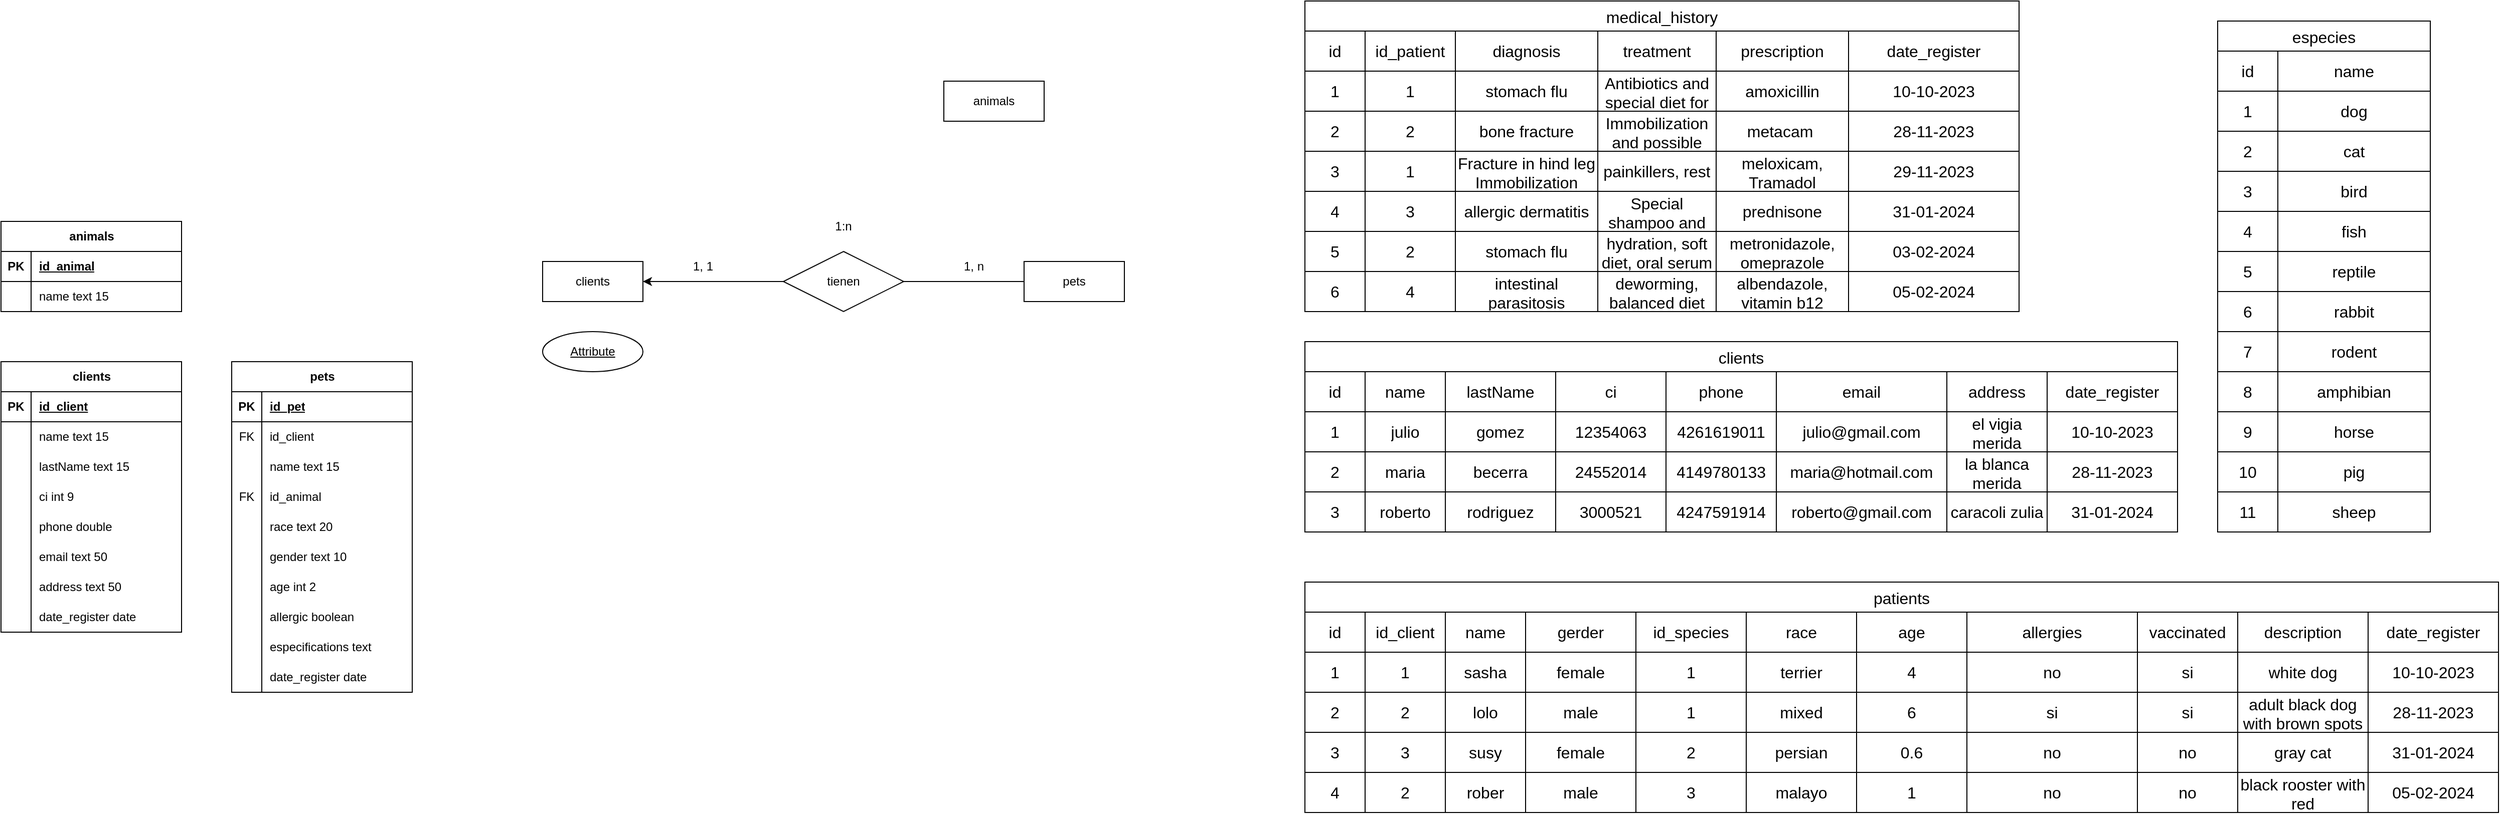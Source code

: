 <mxfile version="23.1.1" type="github">
  <diagram id="C5RBs43oDa-KdzZeNtuy" name="Page-1">
    <mxGraphModel dx="1597" dy="604" grid="1" gridSize="10" guides="1" tooltips="1" connect="1" arrows="1" fold="1" page="1" pageScale="1" pageWidth="827" pageHeight="1169" math="0" shadow="0">
      <root>
        <mxCell id="WIyWlLk6GJQsqaUBKTNV-0" />
        <mxCell id="WIyWlLk6GJQsqaUBKTNV-1" parent="WIyWlLk6GJQsqaUBKTNV-0" />
        <mxCell id="Xl_hJQrpA6SD4v0uO2YM-14" value="clients" style="shape=table;startSize=30;container=1;collapsible=1;childLayout=tableLayout;fixedRows=1;rowLines=0;fontStyle=1;align=center;resizeLast=1;html=1;" parent="WIyWlLk6GJQsqaUBKTNV-1" vertex="1">
          <mxGeometry x="140" y="380" width="180" height="270" as="geometry" />
        </mxCell>
        <mxCell id="Xl_hJQrpA6SD4v0uO2YM-15" value="" style="shape=tableRow;horizontal=0;startSize=0;swimlaneHead=0;swimlaneBody=0;fillColor=none;collapsible=0;dropTarget=0;points=[[0,0.5],[1,0.5]];portConstraint=eastwest;top=0;left=0;right=0;bottom=1;" parent="Xl_hJQrpA6SD4v0uO2YM-14" vertex="1">
          <mxGeometry y="30" width="180" height="30" as="geometry" />
        </mxCell>
        <mxCell id="Xl_hJQrpA6SD4v0uO2YM-16" value="PK" style="shape=partialRectangle;connectable=0;fillColor=none;top=0;left=0;bottom=0;right=0;fontStyle=1;overflow=hidden;whiteSpace=wrap;html=1;" parent="Xl_hJQrpA6SD4v0uO2YM-15" vertex="1">
          <mxGeometry width="30" height="30" as="geometry">
            <mxRectangle width="30" height="30" as="alternateBounds" />
          </mxGeometry>
        </mxCell>
        <mxCell id="Xl_hJQrpA6SD4v0uO2YM-17" value="id_client" style="shape=partialRectangle;connectable=0;fillColor=none;top=0;left=0;bottom=0;right=0;align=left;spacingLeft=6;fontStyle=5;overflow=hidden;whiteSpace=wrap;html=1;" parent="Xl_hJQrpA6SD4v0uO2YM-15" vertex="1">
          <mxGeometry x="30" width="150" height="30" as="geometry">
            <mxRectangle width="150" height="30" as="alternateBounds" />
          </mxGeometry>
        </mxCell>
        <mxCell id="Xl_hJQrpA6SD4v0uO2YM-18" value="" style="shape=tableRow;horizontal=0;startSize=0;swimlaneHead=0;swimlaneBody=0;fillColor=none;collapsible=0;dropTarget=0;points=[[0,0.5],[1,0.5]];portConstraint=eastwest;top=0;left=0;right=0;bottom=0;" parent="Xl_hJQrpA6SD4v0uO2YM-14" vertex="1">
          <mxGeometry y="60" width="180" height="30" as="geometry" />
        </mxCell>
        <mxCell id="Xl_hJQrpA6SD4v0uO2YM-19" value="" style="shape=partialRectangle;connectable=0;fillColor=none;top=0;left=0;bottom=0;right=0;editable=1;overflow=hidden;whiteSpace=wrap;html=1;" parent="Xl_hJQrpA6SD4v0uO2YM-18" vertex="1">
          <mxGeometry width="30" height="30" as="geometry">
            <mxRectangle width="30" height="30" as="alternateBounds" />
          </mxGeometry>
        </mxCell>
        <mxCell id="Xl_hJQrpA6SD4v0uO2YM-20" value="name text 15" style="shape=partialRectangle;connectable=0;fillColor=none;top=0;left=0;bottom=0;right=0;align=left;spacingLeft=6;overflow=hidden;whiteSpace=wrap;html=1;" parent="Xl_hJQrpA6SD4v0uO2YM-18" vertex="1">
          <mxGeometry x="30" width="150" height="30" as="geometry">
            <mxRectangle width="150" height="30" as="alternateBounds" />
          </mxGeometry>
        </mxCell>
        <mxCell id="Xl_hJQrpA6SD4v0uO2YM-21" value="" style="shape=tableRow;horizontal=0;startSize=0;swimlaneHead=0;swimlaneBody=0;fillColor=none;collapsible=0;dropTarget=0;points=[[0,0.5],[1,0.5]];portConstraint=eastwest;top=0;left=0;right=0;bottom=0;" parent="Xl_hJQrpA6SD4v0uO2YM-14" vertex="1">
          <mxGeometry y="90" width="180" height="30" as="geometry" />
        </mxCell>
        <mxCell id="Xl_hJQrpA6SD4v0uO2YM-22" value="" style="shape=partialRectangle;connectable=0;fillColor=none;top=0;left=0;bottom=0;right=0;editable=1;overflow=hidden;whiteSpace=wrap;html=1;" parent="Xl_hJQrpA6SD4v0uO2YM-21" vertex="1">
          <mxGeometry width="30" height="30" as="geometry">
            <mxRectangle width="30" height="30" as="alternateBounds" />
          </mxGeometry>
        </mxCell>
        <mxCell id="Xl_hJQrpA6SD4v0uO2YM-23" value="lastName text 15" style="shape=partialRectangle;connectable=0;fillColor=none;top=0;left=0;bottom=0;right=0;align=left;spacingLeft=6;overflow=hidden;whiteSpace=wrap;html=1;" parent="Xl_hJQrpA6SD4v0uO2YM-21" vertex="1">
          <mxGeometry x="30" width="150" height="30" as="geometry">
            <mxRectangle width="150" height="30" as="alternateBounds" />
          </mxGeometry>
        </mxCell>
        <mxCell id="Xl_hJQrpA6SD4v0uO2YM-24" value="" style="shape=tableRow;horizontal=0;startSize=0;swimlaneHead=0;swimlaneBody=0;fillColor=none;collapsible=0;dropTarget=0;points=[[0,0.5],[1,0.5]];portConstraint=eastwest;top=0;left=0;right=0;bottom=0;" parent="Xl_hJQrpA6SD4v0uO2YM-14" vertex="1">
          <mxGeometry y="120" width="180" height="30" as="geometry" />
        </mxCell>
        <mxCell id="Xl_hJQrpA6SD4v0uO2YM-25" value="" style="shape=partialRectangle;connectable=0;fillColor=none;top=0;left=0;bottom=0;right=0;editable=1;overflow=hidden;whiteSpace=wrap;html=1;" parent="Xl_hJQrpA6SD4v0uO2YM-24" vertex="1">
          <mxGeometry width="30" height="30" as="geometry">
            <mxRectangle width="30" height="30" as="alternateBounds" />
          </mxGeometry>
        </mxCell>
        <mxCell id="Xl_hJQrpA6SD4v0uO2YM-26" value="ci int 9" style="shape=partialRectangle;connectable=0;fillColor=none;top=0;left=0;bottom=0;right=0;align=left;spacingLeft=6;overflow=hidden;whiteSpace=wrap;html=1;" parent="Xl_hJQrpA6SD4v0uO2YM-24" vertex="1">
          <mxGeometry x="30" width="150" height="30" as="geometry">
            <mxRectangle width="150" height="30" as="alternateBounds" />
          </mxGeometry>
        </mxCell>
        <mxCell id="Xl_hJQrpA6SD4v0uO2YM-27" style="shape=tableRow;horizontal=0;startSize=0;swimlaneHead=0;swimlaneBody=0;fillColor=none;collapsible=0;dropTarget=0;points=[[0,0.5],[1,0.5]];portConstraint=eastwest;top=0;left=0;right=0;bottom=0;" parent="Xl_hJQrpA6SD4v0uO2YM-14" vertex="1">
          <mxGeometry y="150" width="180" height="30" as="geometry" />
        </mxCell>
        <mxCell id="Xl_hJQrpA6SD4v0uO2YM-28" style="shape=partialRectangle;connectable=0;fillColor=none;top=0;left=0;bottom=0;right=0;editable=1;overflow=hidden;whiteSpace=wrap;html=1;" parent="Xl_hJQrpA6SD4v0uO2YM-27" vertex="1">
          <mxGeometry width="30" height="30" as="geometry">
            <mxRectangle width="30" height="30" as="alternateBounds" />
          </mxGeometry>
        </mxCell>
        <mxCell id="Xl_hJQrpA6SD4v0uO2YM-29" value="phone double" style="shape=partialRectangle;connectable=0;fillColor=none;top=0;left=0;bottom=0;right=0;align=left;spacingLeft=6;overflow=hidden;whiteSpace=wrap;html=1;" parent="Xl_hJQrpA6SD4v0uO2YM-27" vertex="1">
          <mxGeometry x="30" width="150" height="30" as="geometry">
            <mxRectangle width="150" height="30" as="alternateBounds" />
          </mxGeometry>
        </mxCell>
        <mxCell id="Xl_hJQrpA6SD4v0uO2YM-30" style="shape=tableRow;horizontal=0;startSize=0;swimlaneHead=0;swimlaneBody=0;fillColor=none;collapsible=0;dropTarget=0;points=[[0,0.5],[1,0.5]];portConstraint=eastwest;top=0;left=0;right=0;bottom=0;" parent="Xl_hJQrpA6SD4v0uO2YM-14" vertex="1">
          <mxGeometry y="180" width="180" height="30" as="geometry" />
        </mxCell>
        <mxCell id="Xl_hJQrpA6SD4v0uO2YM-31" style="shape=partialRectangle;connectable=0;fillColor=none;top=0;left=0;bottom=0;right=0;editable=1;overflow=hidden;whiteSpace=wrap;html=1;" parent="Xl_hJQrpA6SD4v0uO2YM-30" vertex="1">
          <mxGeometry width="30" height="30" as="geometry">
            <mxRectangle width="30" height="30" as="alternateBounds" />
          </mxGeometry>
        </mxCell>
        <mxCell id="Xl_hJQrpA6SD4v0uO2YM-32" value="email text 50" style="shape=partialRectangle;connectable=0;fillColor=none;top=0;left=0;bottom=0;right=0;align=left;spacingLeft=6;overflow=hidden;whiteSpace=wrap;html=1;" parent="Xl_hJQrpA6SD4v0uO2YM-30" vertex="1">
          <mxGeometry x="30" width="150" height="30" as="geometry">
            <mxRectangle width="150" height="30" as="alternateBounds" />
          </mxGeometry>
        </mxCell>
        <mxCell id="Xl_hJQrpA6SD4v0uO2YM-33" style="shape=tableRow;horizontal=0;startSize=0;swimlaneHead=0;swimlaneBody=0;fillColor=none;collapsible=0;dropTarget=0;points=[[0,0.5],[1,0.5]];portConstraint=eastwest;top=0;left=0;right=0;bottom=0;" parent="Xl_hJQrpA6SD4v0uO2YM-14" vertex="1">
          <mxGeometry y="210" width="180" height="30" as="geometry" />
        </mxCell>
        <mxCell id="Xl_hJQrpA6SD4v0uO2YM-34" style="shape=partialRectangle;connectable=0;fillColor=none;top=0;left=0;bottom=0;right=0;editable=1;overflow=hidden;whiteSpace=wrap;html=1;" parent="Xl_hJQrpA6SD4v0uO2YM-33" vertex="1">
          <mxGeometry width="30" height="30" as="geometry">
            <mxRectangle width="30" height="30" as="alternateBounds" />
          </mxGeometry>
        </mxCell>
        <mxCell id="Xl_hJQrpA6SD4v0uO2YM-35" value="address text 50" style="shape=partialRectangle;connectable=0;fillColor=none;top=0;left=0;bottom=0;right=0;align=left;spacingLeft=6;overflow=hidden;whiteSpace=wrap;html=1;" parent="Xl_hJQrpA6SD4v0uO2YM-33" vertex="1">
          <mxGeometry x="30" width="150" height="30" as="geometry">
            <mxRectangle width="150" height="30" as="alternateBounds" />
          </mxGeometry>
        </mxCell>
        <mxCell id="Xl_hJQrpA6SD4v0uO2YM-36" style="shape=tableRow;horizontal=0;startSize=0;swimlaneHead=0;swimlaneBody=0;fillColor=none;collapsible=0;dropTarget=0;points=[[0,0.5],[1,0.5]];portConstraint=eastwest;top=0;left=0;right=0;bottom=0;" parent="Xl_hJQrpA6SD4v0uO2YM-14" vertex="1">
          <mxGeometry y="240" width="180" height="30" as="geometry" />
        </mxCell>
        <mxCell id="Xl_hJQrpA6SD4v0uO2YM-37" style="shape=partialRectangle;connectable=0;fillColor=none;top=0;left=0;bottom=0;right=0;editable=1;overflow=hidden;whiteSpace=wrap;html=1;" parent="Xl_hJQrpA6SD4v0uO2YM-36" vertex="1">
          <mxGeometry width="30" height="30" as="geometry">
            <mxRectangle width="30" height="30" as="alternateBounds" />
          </mxGeometry>
        </mxCell>
        <mxCell id="Xl_hJQrpA6SD4v0uO2YM-38" value="date_register date" style="shape=partialRectangle;connectable=0;fillColor=none;top=0;left=0;bottom=0;right=0;align=left;spacingLeft=6;overflow=hidden;whiteSpace=wrap;html=1;" parent="Xl_hJQrpA6SD4v0uO2YM-36" vertex="1">
          <mxGeometry x="30" width="150" height="30" as="geometry">
            <mxRectangle width="150" height="30" as="alternateBounds" />
          </mxGeometry>
        </mxCell>
        <mxCell id="Xl_hJQrpA6SD4v0uO2YM-39" value="pets" style="shape=table;startSize=30;container=1;collapsible=1;childLayout=tableLayout;fixedRows=1;rowLines=0;fontStyle=1;align=center;resizeLast=1;html=1;" parent="WIyWlLk6GJQsqaUBKTNV-1" vertex="1">
          <mxGeometry x="370" y="380" width="180" height="330" as="geometry" />
        </mxCell>
        <mxCell id="Xl_hJQrpA6SD4v0uO2YM-40" value="" style="shape=tableRow;horizontal=0;startSize=0;swimlaneHead=0;swimlaneBody=0;fillColor=none;collapsible=0;dropTarget=0;points=[[0,0.5],[1,0.5]];portConstraint=eastwest;top=0;left=0;right=0;bottom=1;" parent="Xl_hJQrpA6SD4v0uO2YM-39" vertex="1">
          <mxGeometry y="30" width="180" height="30" as="geometry" />
        </mxCell>
        <mxCell id="Xl_hJQrpA6SD4v0uO2YM-41" value="PK" style="shape=partialRectangle;connectable=0;fillColor=none;top=0;left=0;bottom=0;right=0;fontStyle=1;overflow=hidden;whiteSpace=wrap;html=1;" parent="Xl_hJQrpA6SD4v0uO2YM-40" vertex="1">
          <mxGeometry width="30" height="30" as="geometry">
            <mxRectangle width="30" height="30" as="alternateBounds" />
          </mxGeometry>
        </mxCell>
        <mxCell id="Xl_hJQrpA6SD4v0uO2YM-42" value="id_pet" style="shape=partialRectangle;connectable=0;fillColor=none;top=0;left=0;bottom=0;right=0;align=left;spacingLeft=6;fontStyle=5;overflow=hidden;whiteSpace=wrap;html=1;" parent="Xl_hJQrpA6SD4v0uO2YM-40" vertex="1">
          <mxGeometry x="30" width="150" height="30" as="geometry">
            <mxRectangle width="150" height="30" as="alternateBounds" />
          </mxGeometry>
        </mxCell>
        <mxCell id="Xl_hJQrpA6SD4v0uO2YM-43" value="" style="shape=tableRow;horizontal=0;startSize=0;swimlaneHead=0;swimlaneBody=0;fillColor=none;collapsible=0;dropTarget=0;points=[[0,0.5],[1,0.5]];portConstraint=eastwest;top=0;left=0;right=0;bottom=0;" parent="Xl_hJQrpA6SD4v0uO2YM-39" vertex="1">
          <mxGeometry y="60" width="180" height="30" as="geometry" />
        </mxCell>
        <mxCell id="Xl_hJQrpA6SD4v0uO2YM-44" value="FK" style="shape=partialRectangle;connectable=0;fillColor=none;top=0;left=0;bottom=0;right=0;editable=1;overflow=hidden;whiteSpace=wrap;html=1;" parent="Xl_hJQrpA6SD4v0uO2YM-43" vertex="1">
          <mxGeometry width="30" height="30" as="geometry">
            <mxRectangle width="30" height="30" as="alternateBounds" />
          </mxGeometry>
        </mxCell>
        <mxCell id="Xl_hJQrpA6SD4v0uO2YM-45" value="id_client" style="shape=partialRectangle;connectable=0;fillColor=none;top=0;left=0;bottom=0;right=0;align=left;spacingLeft=6;overflow=hidden;whiteSpace=wrap;html=1;" parent="Xl_hJQrpA6SD4v0uO2YM-43" vertex="1">
          <mxGeometry x="30" width="150" height="30" as="geometry">
            <mxRectangle width="150" height="30" as="alternateBounds" />
          </mxGeometry>
        </mxCell>
        <mxCell id="Xl_hJQrpA6SD4v0uO2YM-46" value="" style="shape=tableRow;horizontal=0;startSize=0;swimlaneHead=0;swimlaneBody=0;fillColor=none;collapsible=0;dropTarget=0;points=[[0,0.5],[1,0.5]];portConstraint=eastwest;top=0;left=0;right=0;bottom=0;" parent="Xl_hJQrpA6SD4v0uO2YM-39" vertex="1">
          <mxGeometry y="90" width="180" height="30" as="geometry" />
        </mxCell>
        <mxCell id="Xl_hJQrpA6SD4v0uO2YM-47" value="" style="shape=partialRectangle;connectable=0;fillColor=none;top=0;left=0;bottom=0;right=0;editable=1;overflow=hidden;whiteSpace=wrap;html=1;" parent="Xl_hJQrpA6SD4v0uO2YM-46" vertex="1">
          <mxGeometry width="30" height="30" as="geometry">
            <mxRectangle width="30" height="30" as="alternateBounds" />
          </mxGeometry>
        </mxCell>
        <mxCell id="Xl_hJQrpA6SD4v0uO2YM-48" value="name text 15" style="shape=partialRectangle;connectable=0;fillColor=none;top=0;left=0;bottom=0;right=0;align=left;spacingLeft=6;overflow=hidden;whiteSpace=wrap;html=1;" parent="Xl_hJQrpA6SD4v0uO2YM-46" vertex="1">
          <mxGeometry x="30" width="150" height="30" as="geometry">
            <mxRectangle width="150" height="30" as="alternateBounds" />
          </mxGeometry>
        </mxCell>
        <mxCell id="Xl_hJQrpA6SD4v0uO2YM-49" value="" style="shape=tableRow;horizontal=0;startSize=0;swimlaneHead=0;swimlaneBody=0;fillColor=none;collapsible=0;dropTarget=0;points=[[0,0.5],[1,0.5]];portConstraint=eastwest;top=0;left=0;right=0;bottom=0;" parent="Xl_hJQrpA6SD4v0uO2YM-39" vertex="1">
          <mxGeometry y="120" width="180" height="30" as="geometry" />
        </mxCell>
        <mxCell id="Xl_hJQrpA6SD4v0uO2YM-50" value="FK" style="shape=partialRectangle;connectable=0;fillColor=none;top=0;left=0;bottom=0;right=0;editable=1;overflow=hidden;whiteSpace=wrap;html=1;" parent="Xl_hJQrpA6SD4v0uO2YM-49" vertex="1">
          <mxGeometry width="30" height="30" as="geometry">
            <mxRectangle width="30" height="30" as="alternateBounds" />
          </mxGeometry>
        </mxCell>
        <mxCell id="Xl_hJQrpA6SD4v0uO2YM-51" value="id_animal&amp;nbsp;" style="shape=partialRectangle;connectable=0;fillColor=none;top=0;left=0;bottom=0;right=0;align=left;spacingLeft=6;overflow=hidden;whiteSpace=wrap;html=1;" parent="Xl_hJQrpA6SD4v0uO2YM-49" vertex="1">
          <mxGeometry x="30" width="150" height="30" as="geometry">
            <mxRectangle width="150" height="30" as="alternateBounds" />
          </mxGeometry>
        </mxCell>
        <mxCell id="Xl_hJQrpA6SD4v0uO2YM-52" style="shape=tableRow;horizontal=0;startSize=0;swimlaneHead=0;swimlaneBody=0;fillColor=none;collapsible=0;dropTarget=0;points=[[0,0.5],[1,0.5]];portConstraint=eastwest;top=0;left=0;right=0;bottom=0;" parent="Xl_hJQrpA6SD4v0uO2YM-39" vertex="1">
          <mxGeometry y="150" width="180" height="30" as="geometry" />
        </mxCell>
        <mxCell id="Xl_hJQrpA6SD4v0uO2YM-53" style="shape=partialRectangle;connectable=0;fillColor=none;top=0;left=0;bottom=0;right=0;editable=1;overflow=hidden;whiteSpace=wrap;html=1;" parent="Xl_hJQrpA6SD4v0uO2YM-52" vertex="1">
          <mxGeometry width="30" height="30" as="geometry">
            <mxRectangle width="30" height="30" as="alternateBounds" />
          </mxGeometry>
        </mxCell>
        <mxCell id="Xl_hJQrpA6SD4v0uO2YM-54" value="race text 20" style="shape=partialRectangle;connectable=0;fillColor=none;top=0;left=0;bottom=0;right=0;align=left;spacingLeft=6;overflow=hidden;whiteSpace=wrap;html=1;" parent="Xl_hJQrpA6SD4v0uO2YM-52" vertex="1">
          <mxGeometry x="30" width="150" height="30" as="geometry">
            <mxRectangle width="150" height="30" as="alternateBounds" />
          </mxGeometry>
        </mxCell>
        <mxCell id="Xl_hJQrpA6SD4v0uO2YM-55" style="shape=tableRow;horizontal=0;startSize=0;swimlaneHead=0;swimlaneBody=0;fillColor=none;collapsible=0;dropTarget=0;points=[[0,0.5],[1,0.5]];portConstraint=eastwest;top=0;left=0;right=0;bottom=0;" parent="Xl_hJQrpA6SD4v0uO2YM-39" vertex="1">
          <mxGeometry y="180" width="180" height="30" as="geometry" />
        </mxCell>
        <mxCell id="Xl_hJQrpA6SD4v0uO2YM-56" style="shape=partialRectangle;connectable=0;fillColor=none;top=0;left=0;bottom=0;right=0;editable=1;overflow=hidden;whiteSpace=wrap;html=1;" parent="Xl_hJQrpA6SD4v0uO2YM-55" vertex="1">
          <mxGeometry width="30" height="30" as="geometry">
            <mxRectangle width="30" height="30" as="alternateBounds" />
          </mxGeometry>
        </mxCell>
        <mxCell id="Xl_hJQrpA6SD4v0uO2YM-57" value="gender text 10" style="shape=partialRectangle;connectable=0;fillColor=none;top=0;left=0;bottom=0;right=0;align=left;spacingLeft=6;overflow=hidden;whiteSpace=wrap;html=1;" parent="Xl_hJQrpA6SD4v0uO2YM-55" vertex="1">
          <mxGeometry x="30" width="150" height="30" as="geometry">
            <mxRectangle width="150" height="30" as="alternateBounds" />
          </mxGeometry>
        </mxCell>
        <mxCell id="Xl_hJQrpA6SD4v0uO2YM-58" style="shape=tableRow;horizontal=0;startSize=0;swimlaneHead=0;swimlaneBody=0;fillColor=none;collapsible=0;dropTarget=0;points=[[0,0.5],[1,0.5]];portConstraint=eastwest;top=0;left=0;right=0;bottom=0;" parent="Xl_hJQrpA6SD4v0uO2YM-39" vertex="1">
          <mxGeometry y="210" width="180" height="30" as="geometry" />
        </mxCell>
        <mxCell id="Xl_hJQrpA6SD4v0uO2YM-59" style="shape=partialRectangle;connectable=0;fillColor=none;top=0;left=0;bottom=0;right=0;editable=1;overflow=hidden;whiteSpace=wrap;html=1;" parent="Xl_hJQrpA6SD4v0uO2YM-58" vertex="1">
          <mxGeometry width="30" height="30" as="geometry">
            <mxRectangle width="30" height="30" as="alternateBounds" />
          </mxGeometry>
        </mxCell>
        <mxCell id="Xl_hJQrpA6SD4v0uO2YM-60" value="age int 2" style="shape=partialRectangle;connectable=0;fillColor=none;top=0;left=0;bottom=0;right=0;align=left;spacingLeft=6;overflow=hidden;whiteSpace=wrap;html=1;" parent="Xl_hJQrpA6SD4v0uO2YM-58" vertex="1">
          <mxGeometry x="30" width="150" height="30" as="geometry">
            <mxRectangle width="150" height="30" as="alternateBounds" />
          </mxGeometry>
        </mxCell>
        <mxCell id="Xl_hJQrpA6SD4v0uO2YM-64" style="shape=tableRow;horizontal=0;startSize=0;swimlaneHead=0;swimlaneBody=0;fillColor=none;collapsible=0;dropTarget=0;points=[[0,0.5],[1,0.5]];portConstraint=eastwest;top=0;left=0;right=0;bottom=0;" parent="Xl_hJQrpA6SD4v0uO2YM-39" vertex="1">
          <mxGeometry y="240" width="180" height="30" as="geometry" />
        </mxCell>
        <mxCell id="Xl_hJQrpA6SD4v0uO2YM-65" style="shape=partialRectangle;connectable=0;fillColor=none;top=0;left=0;bottom=0;right=0;editable=1;overflow=hidden;whiteSpace=wrap;html=1;" parent="Xl_hJQrpA6SD4v0uO2YM-64" vertex="1">
          <mxGeometry width="30" height="30" as="geometry">
            <mxRectangle width="30" height="30" as="alternateBounds" />
          </mxGeometry>
        </mxCell>
        <mxCell id="Xl_hJQrpA6SD4v0uO2YM-66" value="allergic boolean" style="shape=partialRectangle;connectable=0;fillColor=none;top=0;left=0;bottom=0;right=0;align=left;spacingLeft=6;overflow=hidden;whiteSpace=wrap;html=1;" parent="Xl_hJQrpA6SD4v0uO2YM-64" vertex="1">
          <mxGeometry x="30" width="150" height="30" as="geometry">
            <mxRectangle width="150" height="30" as="alternateBounds" />
          </mxGeometry>
        </mxCell>
        <mxCell id="Xl_hJQrpA6SD4v0uO2YM-67" style="shape=tableRow;horizontal=0;startSize=0;swimlaneHead=0;swimlaneBody=0;fillColor=none;collapsible=0;dropTarget=0;points=[[0,0.5],[1,0.5]];portConstraint=eastwest;top=0;left=0;right=0;bottom=0;" parent="Xl_hJQrpA6SD4v0uO2YM-39" vertex="1">
          <mxGeometry y="270" width="180" height="30" as="geometry" />
        </mxCell>
        <mxCell id="Xl_hJQrpA6SD4v0uO2YM-68" style="shape=partialRectangle;connectable=0;fillColor=none;top=0;left=0;bottom=0;right=0;editable=1;overflow=hidden;whiteSpace=wrap;html=1;" parent="Xl_hJQrpA6SD4v0uO2YM-67" vertex="1">
          <mxGeometry width="30" height="30" as="geometry">
            <mxRectangle width="30" height="30" as="alternateBounds" />
          </mxGeometry>
        </mxCell>
        <mxCell id="Xl_hJQrpA6SD4v0uO2YM-69" value="especifications text&amp;nbsp;" style="shape=partialRectangle;connectable=0;fillColor=none;top=0;left=0;bottom=0;right=0;align=left;spacingLeft=6;overflow=hidden;whiteSpace=wrap;html=1;" parent="Xl_hJQrpA6SD4v0uO2YM-67" vertex="1">
          <mxGeometry x="30" width="150" height="30" as="geometry">
            <mxRectangle width="150" height="30" as="alternateBounds" />
          </mxGeometry>
        </mxCell>
        <mxCell id="Xl_hJQrpA6SD4v0uO2YM-61" style="shape=tableRow;horizontal=0;startSize=0;swimlaneHead=0;swimlaneBody=0;fillColor=none;collapsible=0;dropTarget=0;points=[[0,0.5],[1,0.5]];portConstraint=eastwest;top=0;left=0;right=0;bottom=0;" parent="Xl_hJQrpA6SD4v0uO2YM-39" vertex="1">
          <mxGeometry y="300" width="180" height="30" as="geometry" />
        </mxCell>
        <mxCell id="Xl_hJQrpA6SD4v0uO2YM-62" style="shape=partialRectangle;connectable=0;fillColor=none;top=0;left=0;bottom=0;right=0;editable=1;overflow=hidden;whiteSpace=wrap;html=1;" parent="Xl_hJQrpA6SD4v0uO2YM-61" vertex="1">
          <mxGeometry width="30" height="30" as="geometry">
            <mxRectangle width="30" height="30" as="alternateBounds" />
          </mxGeometry>
        </mxCell>
        <mxCell id="Xl_hJQrpA6SD4v0uO2YM-63" value="date_register date" style="shape=partialRectangle;connectable=0;fillColor=none;top=0;left=0;bottom=0;right=0;align=left;spacingLeft=6;overflow=hidden;whiteSpace=wrap;html=1;" parent="Xl_hJQrpA6SD4v0uO2YM-61" vertex="1">
          <mxGeometry x="30" width="150" height="30" as="geometry">
            <mxRectangle width="150" height="30" as="alternateBounds" />
          </mxGeometry>
        </mxCell>
        <mxCell id="Xl_hJQrpA6SD4v0uO2YM-70" value="animals" style="shape=table;startSize=30;container=1;collapsible=1;childLayout=tableLayout;fixedRows=1;rowLines=0;fontStyle=1;align=center;resizeLast=1;html=1;" parent="WIyWlLk6GJQsqaUBKTNV-1" vertex="1">
          <mxGeometry x="140" y="240" width="180" height="90" as="geometry">
            <mxRectangle x="140" y="240" width="90" height="30" as="alternateBounds" />
          </mxGeometry>
        </mxCell>
        <mxCell id="Xl_hJQrpA6SD4v0uO2YM-71" value="" style="shape=tableRow;horizontal=0;startSize=0;swimlaneHead=0;swimlaneBody=0;fillColor=none;collapsible=0;dropTarget=0;points=[[0,0.5],[1,0.5]];portConstraint=eastwest;top=0;left=0;right=0;bottom=1;" parent="Xl_hJQrpA6SD4v0uO2YM-70" vertex="1">
          <mxGeometry y="30" width="180" height="30" as="geometry" />
        </mxCell>
        <mxCell id="Xl_hJQrpA6SD4v0uO2YM-72" value="PK" style="shape=partialRectangle;connectable=0;fillColor=none;top=0;left=0;bottom=0;right=0;fontStyle=1;overflow=hidden;whiteSpace=wrap;html=1;" parent="Xl_hJQrpA6SD4v0uO2YM-71" vertex="1">
          <mxGeometry width="30" height="30" as="geometry">
            <mxRectangle width="30" height="30" as="alternateBounds" />
          </mxGeometry>
        </mxCell>
        <mxCell id="Xl_hJQrpA6SD4v0uO2YM-73" value="id_animal" style="shape=partialRectangle;connectable=0;fillColor=none;top=0;left=0;bottom=0;right=0;align=left;spacingLeft=6;fontStyle=5;overflow=hidden;whiteSpace=wrap;html=1;" parent="Xl_hJQrpA6SD4v0uO2YM-71" vertex="1">
          <mxGeometry x="30" width="150" height="30" as="geometry">
            <mxRectangle width="150" height="30" as="alternateBounds" />
          </mxGeometry>
        </mxCell>
        <mxCell id="Xl_hJQrpA6SD4v0uO2YM-74" value="" style="shape=tableRow;horizontal=0;startSize=0;swimlaneHead=0;swimlaneBody=0;fillColor=none;collapsible=0;dropTarget=0;points=[[0,0.5],[1,0.5]];portConstraint=eastwest;top=0;left=0;right=0;bottom=0;" parent="Xl_hJQrpA6SD4v0uO2YM-70" vertex="1">
          <mxGeometry y="60" width="180" height="30" as="geometry" />
        </mxCell>
        <mxCell id="Xl_hJQrpA6SD4v0uO2YM-75" value="" style="shape=partialRectangle;connectable=0;fillColor=none;top=0;left=0;bottom=0;right=0;editable=1;overflow=hidden;whiteSpace=wrap;html=1;" parent="Xl_hJQrpA6SD4v0uO2YM-74" vertex="1">
          <mxGeometry width="30" height="30" as="geometry">
            <mxRectangle width="30" height="30" as="alternateBounds" />
          </mxGeometry>
        </mxCell>
        <mxCell id="Xl_hJQrpA6SD4v0uO2YM-76" value="name text 15" style="shape=partialRectangle;connectable=0;fillColor=none;top=0;left=0;bottom=0;right=0;align=left;spacingLeft=6;overflow=hidden;whiteSpace=wrap;html=1;" parent="Xl_hJQrpA6SD4v0uO2YM-74" vertex="1">
          <mxGeometry x="30" width="150" height="30" as="geometry">
            <mxRectangle width="150" height="30" as="alternateBounds" />
          </mxGeometry>
        </mxCell>
        <mxCell id="Xl_hJQrpA6SD4v0uO2YM-100" style="edgeStyle=orthogonalEdgeStyle;rounded=0;orthogonalLoop=1;jettySize=auto;html=1;entryX=0;entryY=0.5;entryDx=0;entryDy=0;endArrow=none;endFill=0;startArrow=classic;startFill=1;" parent="WIyWlLk6GJQsqaUBKTNV-1" source="Xl_hJQrpA6SD4v0uO2YM-95" target="Xl_hJQrpA6SD4v0uO2YM-97" edge="1">
          <mxGeometry relative="1" as="geometry" />
        </mxCell>
        <mxCell id="Xl_hJQrpA6SD4v0uO2YM-95" value="clients" style="whiteSpace=wrap;html=1;align=center;" parent="WIyWlLk6GJQsqaUBKTNV-1" vertex="1">
          <mxGeometry x="680" y="280" width="100" height="40" as="geometry" />
        </mxCell>
        <mxCell id="Xl_hJQrpA6SD4v0uO2YM-96" value="pets" style="whiteSpace=wrap;html=1;align=center;" parent="WIyWlLk6GJQsqaUBKTNV-1" vertex="1">
          <mxGeometry x="1160" y="280" width="100" height="40" as="geometry" />
        </mxCell>
        <mxCell id="Xl_hJQrpA6SD4v0uO2YM-101" style="edgeStyle=orthogonalEdgeStyle;rounded=0;orthogonalLoop=1;jettySize=auto;html=1;entryX=0;entryY=0.5;entryDx=0;entryDy=0;endArrow=none;endFill=0;" parent="WIyWlLk6GJQsqaUBKTNV-1" source="Xl_hJQrpA6SD4v0uO2YM-97" target="Xl_hJQrpA6SD4v0uO2YM-96" edge="1">
          <mxGeometry relative="1" as="geometry" />
        </mxCell>
        <mxCell id="Xl_hJQrpA6SD4v0uO2YM-97" value="tienen" style="shape=rhombus;perimeter=rhombusPerimeter;whiteSpace=wrap;html=1;align=center;" parent="WIyWlLk6GJQsqaUBKTNV-1" vertex="1">
          <mxGeometry x="920" y="270" width="120" height="60" as="geometry" />
        </mxCell>
        <mxCell id="Xl_hJQrpA6SD4v0uO2YM-98" value="1, n" style="text;strokeColor=none;align=center;fillColor=none;html=1;verticalAlign=middle;whiteSpace=wrap;rounded=0;" parent="WIyWlLk6GJQsqaUBKTNV-1" vertex="1">
          <mxGeometry x="1080" y="270" width="60" height="30" as="geometry" />
        </mxCell>
        <mxCell id="Xl_hJQrpA6SD4v0uO2YM-99" value="1, 1" style="text;strokeColor=none;align=center;fillColor=none;html=1;verticalAlign=middle;whiteSpace=wrap;rounded=0;" parent="WIyWlLk6GJQsqaUBKTNV-1" vertex="1">
          <mxGeometry x="810" y="270" width="60" height="30" as="geometry" />
        </mxCell>
        <mxCell id="Xl_hJQrpA6SD4v0uO2YM-102" value="1:n" style="text;strokeColor=none;align=center;fillColor=none;html=1;verticalAlign=middle;whiteSpace=wrap;rounded=0;" parent="WIyWlLk6GJQsqaUBKTNV-1" vertex="1">
          <mxGeometry x="950" y="230" width="60" height="30" as="geometry" />
        </mxCell>
        <mxCell id="Xl_hJQrpA6SD4v0uO2YM-103" value="Attribute" style="ellipse;whiteSpace=wrap;html=1;align=center;fontStyle=4;" parent="WIyWlLk6GJQsqaUBKTNV-1" vertex="1">
          <mxGeometry x="680" y="350" width="100" height="40" as="geometry" />
        </mxCell>
        <mxCell id="Xl_hJQrpA6SD4v0uO2YM-104" value="animals" style="whiteSpace=wrap;html=1;align=center;" parent="WIyWlLk6GJQsqaUBKTNV-1" vertex="1">
          <mxGeometry x="1080" y="100" width="100" height="40" as="geometry" />
        </mxCell>
        <mxCell id="juPiVGbbksH4s3OrCOfp-0" value="clients" style="shape=table;startSize=30;container=1;collapsible=0;childLayout=tableLayout;strokeColor=default;fontSize=16;" parent="WIyWlLk6GJQsqaUBKTNV-1" vertex="1">
          <mxGeometry x="1440" y="360" width="870" height="190" as="geometry" />
        </mxCell>
        <mxCell id="juPiVGbbksH4s3OrCOfp-1" value="" style="shape=tableRow;horizontal=0;startSize=0;swimlaneHead=0;swimlaneBody=0;strokeColor=inherit;top=0;left=0;bottom=0;right=0;collapsible=0;dropTarget=0;fillColor=none;points=[[0,0.5],[1,0.5]];portConstraint=eastwest;fontSize=16;" parent="juPiVGbbksH4s3OrCOfp-0" vertex="1">
          <mxGeometry y="30" width="870" height="40" as="geometry" />
        </mxCell>
        <mxCell id="juPiVGbbksH4s3OrCOfp-2" value="id" style="shape=partialRectangle;html=1;whiteSpace=wrap;connectable=0;strokeColor=inherit;overflow=hidden;fillColor=none;top=0;left=0;bottom=0;right=0;pointerEvents=1;fontSize=16;" parent="juPiVGbbksH4s3OrCOfp-1" vertex="1">
          <mxGeometry width="60" height="40" as="geometry">
            <mxRectangle width="60" height="40" as="alternateBounds" />
          </mxGeometry>
        </mxCell>
        <mxCell id="juPiVGbbksH4s3OrCOfp-3" value="name" style="shape=partialRectangle;html=1;whiteSpace=wrap;connectable=0;strokeColor=inherit;overflow=hidden;fillColor=none;top=0;left=0;bottom=0;right=0;pointerEvents=1;fontSize=16;" parent="juPiVGbbksH4s3OrCOfp-1" vertex="1">
          <mxGeometry x="60" width="80" height="40" as="geometry">
            <mxRectangle width="80" height="40" as="alternateBounds" />
          </mxGeometry>
        </mxCell>
        <mxCell id="juPiVGbbksH4s3OrCOfp-4" value="lastName" style="shape=partialRectangle;html=1;whiteSpace=wrap;connectable=0;strokeColor=inherit;overflow=hidden;fillColor=none;top=0;left=0;bottom=0;right=0;pointerEvents=1;fontSize=16;" parent="juPiVGbbksH4s3OrCOfp-1" vertex="1">
          <mxGeometry x="140" width="110" height="40" as="geometry">
            <mxRectangle width="110" height="40" as="alternateBounds" />
          </mxGeometry>
        </mxCell>
        <mxCell id="NPSr7LDMEiGMz0I1Zfry-12" value="ci" style="shape=partialRectangle;html=1;whiteSpace=wrap;connectable=0;strokeColor=inherit;overflow=hidden;fillColor=none;top=0;left=0;bottom=0;right=0;pointerEvents=1;fontSize=16;" parent="juPiVGbbksH4s3OrCOfp-1" vertex="1">
          <mxGeometry x="250" width="110" height="40" as="geometry">
            <mxRectangle width="110" height="40" as="alternateBounds" />
          </mxGeometry>
        </mxCell>
        <mxCell id="NPSr7LDMEiGMz0I1Zfry-8" value="phone" style="shape=partialRectangle;html=1;whiteSpace=wrap;connectable=0;strokeColor=inherit;overflow=hidden;fillColor=none;top=0;left=0;bottom=0;right=0;pointerEvents=1;fontSize=16;" parent="juPiVGbbksH4s3OrCOfp-1" vertex="1">
          <mxGeometry x="360" width="110" height="40" as="geometry">
            <mxRectangle width="110" height="40" as="alternateBounds" />
          </mxGeometry>
        </mxCell>
        <mxCell id="NPSr7LDMEiGMz0I1Zfry-4" value="email" style="shape=partialRectangle;html=1;whiteSpace=wrap;connectable=0;strokeColor=inherit;overflow=hidden;fillColor=none;top=0;left=0;bottom=0;right=0;pointerEvents=1;fontSize=16;" parent="juPiVGbbksH4s3OrCOfp-1" vertex="1">
          <mxGeometry x="470" width="170" height="40" as="geometry">
            <mxRectangle width="170" height="40" as="alternateBounds" />
          </mxGeometry>
        </mxCell>
        <mxCell id="NPSr7LDMEiGMz0I1Zfry-24" value="address" style="shape=partialRectangle;html=1;whiteSpace=wrap;connectable=0;strokeColor=inherit;overflow=hidden;fillColor=none;top=0;left=0;bottom=0;right=0;pointerEvents=1;fontSize=16;" parent="juPiVGbbksH4s3OrCOfp-1" vertex="1">
          <mxGeometry x="640" width="100" height="40" as="geometry">
            <mxRectangle width="100" height="40" as="alternateBounds" />
          </mxGeometry>
        </mxCell>
        <mxCell id="NPSr7LDMEiGMz0I1Zfry-20" value="date_register" style="shape=partialRectangle;html=1;whiteSpace=wrap;connectable=0;strokeColor=inherit;overflow=hidden;fillColor=none;top=0;left=0;bottom=0;right=0;pointerEvents=1;fontSize=16;" parent="juPiVGbbksH4s3OrCOfp-1" vertex="1">
          <mxGeometry x="740" width="130" height="40" as="geometry">
            <mxRectangle width="130" height="40" as="alternateBounds" />
          </mxGeometry>
        </mxCell>
        <mxCell id="juPiVGbbksH4s3OrCOfp-5" value="" style="shape=tableRow;horizontal=0;startSize=0;swimlaneHead=0;swimlaneBody=0;strokeColor=inherit;top=0;left=0;bottom=0;right=0;collapsible=0;dropTarget=0;fillColor=none;points=[[0,0.5],[1,0.5]];portConstraint=eastwest;fontSize=16;" parent="juPiVGbbksH4s3OrCOfp-0" vertex="1">
          <mxGeometry y="70" width="870" height="40" as="geometry" />
        </mxCell>
        <mxCell id="juPiVGbbksH4s3OrCOfp-6" value="1" style="shape=partialRectangle;html=1;whiteSpace=wrap;connectable=0;strokeColor=inherit;overflow=hidden;fillColor=none;top=0;left=0;bottom=0;right=0;pointerEvents=1;fontSize=16;" parent="juPiVGbbksH4s3OrCOfp-5" vertex="1">
          <mxGeometry width="60" height="40" as="geometry">
            <mxRectangle width="60" height="40" as="alternateBounds" />
          </mxGeometry>
        </mxCell>
        <mxCell id="juPiVGbbksH4s3OrCOfp-7" value="julio" style="shape=partialRectangle;html=1;whiteSpace=wrap;connectable=0;strokeColor=inherit;overflow=hidden;fillColor=none;top=0;left=0;bottom=0;right=0;pointerEvents=1;fontSize=16;" parent="juPiVGbbksH4s3OrCOfp-5" vertex="1">
          <mxGeometry x="60" width="80" height="40" as="geometry">
            <mxRectangle width="80" height="40" as="alternateBounds" />
          </mxGeometry>
        </mxCell>
        <mxCell id="juPiVGbbksH4s3OrCOfp-8" value="gomez" style="shape=partialRectangle;html=1;whiteSpace=wrap;connectable=0;strokeColor=inherit;overflow=hidden;fillColor=none;top=0;left=0;bottom=0;right=0;pointerEvents=1;fontSize=16;" parent="juPiVGbbksH4s3OrCOfp-5" vertex="1">
          <mxGeometry x="140" width="110" height="40" as="geometry">
            <mxRectangle width="110" height="40" as="alternateBounds" />
          </mxGeometry>
        </mxCell>
        <mxCell id="NPSr7LDMEiGMz0I1Zfry-13" value="12354063" style="shape=partialRectangle;html=1;whiteSpace=wrap;connectable=0;strokeColor=inherit;overflow=hidden;fillColor=none;top=0;left=0;bottom=0;right=0;pointerEvents=1;fontSize=16;" parent="juPiVGbbksH4s3OrCOfp-5" vertex="1">
          <mxGeometry x="250" width="110" height="40" as="geometry">
            <mxRectangle width="110" height="40" as="alternateBounds" />
          </mxGeometry>
        </mxCell>
        <mxCell id="NPSr7LDMEiGMz0I1Zfry-9" value="4261619011" style="shape=partialRectangle;html=1;whiteSpace=wrap;connectable=0;strokeColor=inherit;overflow=hidden;fillColor=none;top=0;left=0;bottom=0;right=0;pointerEvents=1;fontSize=16;" parent="juPiVGbbksH4s3OrCOfp-5" vertex="1">
          <mxGeometry x="360" width="110" height="40" as="geometry">
            <mxRectangle width="110" height="40" as="alternateBounds" />
          </mxGeometry>
        </mxCell>
        <mxCell id="NPSr7LDMEiGMz0I1Zfry-5" value="julio@gmail.com" style="shape=partialRectangle;html=1;whiteSpace=wrap;connectable=0;strokeColor=inherit;overflow=hidden;fillColor=none;top=0;left=0;bottom=0;right=0;pointerEvents=1;fontSize=16;" parent="juPiVGbbksH4s3OrCOfp-5" vertex="1">
          <mxGeometry x="470" width="170" height="40" as="geometry">
            <mxRectangle width="170" height="40" as="alternateBounds" />
          </mxGeometry>
        </mxCell>
        <mxCell id="NPSr7LDMEiGMz0I1Zfry-25" value="el vigia merida" style="shape=partialRectangle;html=1;whiteSpace=wrap;connectable=0;strokeColor=inherit;overflow=hidden;fillColor=none;top=0;left=0;bottom=0;right=0;pointerEvents=1;fontSize=16;" parent="juPiVGbbksH4s3OrCOfp-5" vertex="1">
          <mxGeometry x="640" width="100" height="40" as="geometry">
            <mxRectangle width="100" height="40" as="alternateBounds" />
          </mxGeometry>
        </mxCell>
        <mxCell id="NPSr7LDMEiGMz0I1Zfry-21" value="10-10-2023" style="shape=partialRectangle;html=1;whiteSpace=wrap;connectable=0;strokeColor=inherit;overflow=hidden;fillColor=none;top=0;left=0;bottom=0;right=0;pointerEvents=1;fontSize=16;" parent="juPiVGbbksH4s3OrCOfp-5" vertex="1">
          <mxGeometry x="740" width="130" height="40" as="geometry">
            <mxRectangle width="130" height="40" as="alternateBounds" />
          </mxGeometry>
        </mxCell>
        <mxCell id="juPiVGbbksH4s3OrCOfp-9" value="" style="shape=tableRow;horizontal=0;startSize=0;swimlaneHead=0;swimlaneBody=0;strokeColor=inherit;top=0;left=0;bottom=0;right=0;collapsible=0;dropTarget=0;fillColor=none;points=[[0,0.5],[1,0.5]];portConstraint=eastwest;fontSize=16;" parent="juPiVGbbksH4s3OrCOfp-0" vertex="1">
          <mxGeometry y="110" width="870" height="40" as="geometry" />
        </mxCell>
        <mxCell id="juPiVGbbksH4s3OrCOfp-10" value="2" style="shape=partialRectangle;html=1;whiteSpace=wrap;connectable=0;strokeColor=inherit;overflow=hidden;fillColor=none;top=0;left=0;bottom=0;right=0;pointerEvents=1;fontSize=16;" parent="juPiVGbbksH4s3OrCOfp-9" vertex="1">
          <mxGeometry width="60" height="40" as="geometry">
            <mxRectangle width="60" height="40" as="alternateBounds" />
          </mxGeometry>
        </mxCell>
        <mxCell id="juPiVGbbksH4s3OrCOfp-11" value="maria" style="shape=partialRectangle;html=1;whiteSpace=wrap;connectable=0;strokeColor=inherit;overflow=hidden;fillColor=none;top=0;left=0;bottom=0;right=0;pointerEvents=1;fontSize=16;" parent="juPiVGbbksH4s3OrCOfp-9" vertex="1">
          <mxGeometry x="60" width="80" height="40" as="geometry">
            <mxRectangle width="80" height="40" as="alternateBounds" />
          </mxGeometry>
        </mxCell>
        <mxCell id="juPiVGbbksH4s3OrCOfp-12" value="becerra" style="shape=partialRectangle;html=1;whiteSpace=wrap;connectable=0;strokeColor=inherit;overflow=hidden;fillColor=none;top=0;left=0;bottom=0;right=0;pointerEvents=1;fontSize=16;" parent="juPiVGbbksH4s3OrCOfp-9" vertex="1">
          <mxGeometry x="140" width="110" height="40" as="geometry">
            <mxRectangle width="110" height="40" as="alternateBounds" />
          </mxGeometry>
        </mxCell>
        <mxCell id="NPSr7LDMEiGMz0I1Zfry-14" value="24552014" style="shape=partialRectangle;html=1;whiteSpace=wrap;connectable=0;strokeColor=inherit;overflow=hidden;fillColor=none;top=0;left=0;bottom=0;right=0;pointerEvents=1;fontSize=16;" parent="juPiVGbbksH4s3OrCOfp-9" vertex="1">
          <mxGeometry x="250" width="110" height="40" as="geometry">
            <mxRectangle width="110" height="40" as="alternateBounds" />
          </mxGeometry>
        </mxCell>
        <mxCell id="NPSr7LDMEiGMz0I1Zfry-10" value="4149780133" style="shape=partialRectangle;html=1;whiteSpace=wrap;connectable=0;strokeColor=inherit;overflow=hidden;fillColor=none;top=0;left=0;bottom=0;right=0;pointerEvents=1;fontSize=16;" parent="juPiVGbbksH4s3OrCOfp-9" vertex="1">
          <mxGeometry x="360" width="110" height="40" as="geometry">
            <mxRectangle width="110" height="40" as="alternateBounds" />
          </mxGeometry>
        </mxCell>
        <mxCell id="NPSr7LDMEiGMz0I1Zfry-6" value="maria@hotmail.com" style="shape=partialRectangle;html=1;whiteSpace=wrap;connectable=0;strokeColor=inherit;overflow=hidden;fillColor=none;top=0;left=0;bottom=0;right=0;pointerEvents=1;fontSize=16;" parent="juPiVGbbksH4s3OrCOfp-9" vertex="1">
          <mxGeometry x="470" width="170" height="40" as="geometry">
            <mxRectangle width="170" height="40" as="alternateBounds" />
          </mxGeometry>
        </mxCell>
        <mxCell id="NPSr7LDMEiGMz0I1Zfry-26" value="la blanca merida" style="shape=partialRectangle;html=1;whiteSpace=wrap;connectable=0;strokeColor=inherit;overflow=hidden;fillColor=none;top=0;left=0;bottom=0;right=0;pointerEvents=1;fontSize=16;" parent="juPiVGbbksH4s3OrCOfp-9" vertex="1">
          <mxGeometry x="640" width="100" height="40" as="geometry">
            <mxRectangle width="100" height="40" as="alternateBounds" />
          </mxGeometry>
        </mxCell>
        <mxCell id="NPSr7LDMEiGMz0I1Zfry-22" value="28-11-2023" style="shape=partialRectangle;html=1;whiteSpace=wrap;connectable=0;strokeColor=inherit;overflow=hidden;fillColor=none;top=0;left=0;bottom=0;right=0;pointerEvents=1;fontSize=16;" parent="juPiVGbbksH4s3OrCOfp-9" vertex="1">
          <mxGeometry x="740" width="130" height="40" as="geometry">
            <mxRectangle width="130" height="40" as="alternateBounds" />
          </mxGeometry>
        </mxCell>
        <mxCell id="NPSr7LDMEiGMz0I1Zfry-0" style="shape=tableRow;horizontal=0;startSize=0;swimlaneHead=0;swimlaneBody=0;strokeColor=inherit;top=0;left=0;bottom=0;right=0;collapsible=0;dropTarget=0;fillColor=none;points=[[0,0.5],[1,0.5]];portConstraint=eastwest;fontSize=16;" parent="juPiVGbbksH4s3OrCOfp-0" vertex="1">
          <mxGeometry y="150" width="870" height="40" as="geometry" />
        </mxCell>
        <mxCell id="NPSr7LDMEiGMz0I1Zfry-1" value="3" style="shape=partialRectangle;html=1;whiteSpace=wrap;connectable=0;strokeColor=inherit;overflow=hidden;fillColor=none;top=0;left=0;bottom=0;right=0;pointerEvents=1;fontSize=16;" parent="NPSr7LDMEiGMz0I1Zfry-0" vertex="1">
          <mxGeometry width="60" height="40" as="geometry">
            <mxRectangle width="60" height="40" as="alternateBounds" />
          </mxGeometry>
        </mxCell>
        <mxCell id="NPSr7LDMEiGMz0I1Zfry-2" value="roberto" style="shape=partialRectangle;html=1;whiteSpace=wrap;connectable=0;strokeColor=inherit;overflow=hidden;fillColor=none;top=0;left=0;bottom=0;right=0;pointerEvents=1;fontSize=16;" parent="NPSr7LDMEiGMz0I1Zfry-0" vertex="1">
          <mxGeometry x="60" width="80" height="40" as="geometry">
            <mxRectangle width="80" height="40" as="alternateBounds" />
          </mxGeometry>
        </mxCell>
        <mxCell id="NPSr7LDMEiGMz0I1Zfry-3" value="rodriguez" style="shape=partialRectangle;html=1;whiteSpace=wrap;connectable=0;strokeColor=inherit;overflow=hidden;fillColor=none;top=0;left=0;bottom=0;right=0;pointerEvents=1;fontSize=16;" parent="NPSr7LDMEiGMz0I1Zfry-0" vertex="1">
          <mxGeometry x="140" width="110" height="40" as="geometry">
            <mxRectangle width="110" height="40" as="alternateBounds" />
          </mxGeometry>
        </mxCell>
        <mxCell id="NPSr7LDMEiGMz0I1Zfry-15" value="3000521" style="shape=partialRectangle;html=1;whiteSpace=wrap;connectable=0;strokeColor=inherit;overflow=hidden;fillColor=none;top=0;left=0;bottom=0;right=0;pointerEvents=1;fontSize=16;" parent="NPSr7LDMEiGMz0I1Zfry-0" vertex="1">
          <mxGeometry x="250" width="110" height="40" as="geometry">
            <mxRectangle width="110" height="40" as="alternateBounds" />
          </mxGeometry>
        </mxCell>
        <mxCell id="NPSr7LDMEiGMz0I1Zfry-11" value="4247591914" style="shape=partialRectangle;html=1;whiteSpace=wrap;connectable=0;strokeColor=inherit;overflow=hidden;fillColor=none;top=0;left=0;bottom=0;right=0;pointerEvents=1;fontSize=16;" parent="NPSr7LDMEiGMz0I1Zfry-0" vertex="1">
          <mxGeometry x="360" width="110" height="40" as="geometry">
            <mxRectangle width="110" height="40" as="alternateBounds" />
          </mxGeometry>
        </mxCell>
        <mxCell id="NPSr7LDMEiGMz0I1Zfry-7" value="roberto@gmail.com" style="shape=partialRectangle;html=1;whiteSpace=wrap;connectable=0;strokeColor=inherit;overflow=hidden;fillColor=none;top=0;left=0;bottom=0;right=0;pointerEvents=1;fontSize=16;" parent="NPSr7LDMEiGMz0I1Zfry-0" vertex="1">
          <mxGeometry x="470" width="170" height="40" as="geometry">
            <mxRectangle width="170" height="40" as="alternateBounds" />
          </mxGeometry>
        </mxCell>
        <mxCell id="NPSr7LDMEiGMz0I1Zfry-27" value="caracoli zulia" style="shape=partialRectangle;html=1;whiteSpace=wrap;connectable=0;strokeColor=inherit;overflow=hidden;fillColor=none;top=0;left=0;bottom=0;right=0;pointerEvents=1;fontSize=16;" parent="NPSr7LDMEiGMz0I1Zfry-0" vertex="1">
          <mxGeometry x="640" width="100" height="40" as="geometry">
            <mxRectangle width="100" height="40" as="alternateBounds" />
          </mxGeometry>
        </mxCell>
        <mxCell id="NPSr7LDMEiGMz0I1Zfry-23" value="31-01-2024" style="shape=partialRectangle;html=1;whiteSpace=wrap;connectable=0;strokeColor=inherit;overflow=hidden;fillColor=none;top=0;left=0;bottom=0;right=0;pointerEvents=1;fontSize=16;" parent="NPSr7LDMEiGMz0I1Zfry-0" vertex="1">
          <mxGeometry x="740" width="130" height="40" as="geometry">
            <mxRectangle width="130" height="40" as="alternateBounds" />
          </mxGeometry>
        </mxCell>
        <mxCell id="NPSr7LDMEiGMz0I1Zfry-28" value="patients" style="shape=table;startSize=30;container=1;collapsible=0;childLayout=tableLayout;strokeColor=default;fontSize=16;" parent="WIyWlLk6GJQsqaUBKTNV-1" vertex="1">
          <mxGeometry x="1440" y="600" width="1190" height="230" as="geometry" />
        </mxCell>
        <mxCell id="NPSr7LDMEiGMz0I1Zfry-29" value="" style="shape=tableRow;horizontal=0;startSize=0;swimlaneHead=0;swimlaneBody=0;strokeColor=inherit;top=0;left=0;bottom=0;right=0;collapsible=0;dropTarget=0;fillColor=none;points=[[0,0.5],[1,0.5]];portConstraint=eastwest;fontSize=16;" parent="NPSr7LDMEiGMz0I1Zfry-28" vertex="1">
          <mxGeometry y="30" width="1190" height="40" as="geometry" />
        </mxCell>
        <mxCell id="NPSr7LDMEiGMz0I1Zfry-30" value="id" style="shape=partialRectangle;html=1;whiteSpace=wrap;connectable=0;strokeColor=inherit;overflow=hidden;fillColor=none;top=0;left=0;bottom=0;right=0;pointerEvents=1;fontSize=16;" parent="NPSr7LDMEiGMz0I1Zfry-29" vertex="1">
          <mxGeometry width="60" height="40" as="geometry">
            <mxRectangle width="60" height="40" as="alternateBounds" />
          </mxGeometry>
        </mxCell>
        <mxCell id="NPSr7LDMEiGMz0I1Zfry-78" value="id_client" style="shape=partialRectangle;html=1;whiteSpace=wrap;connectable=0;strokeColor=inherit;overflow=hidden;fillColor=none;top=0;left=0;bottom=0;right=0;pointerEvents=1;fontSize=16;" parent="NPSr7LDMEiGMz0I1Zfry-29" vertex="1">
          <mxGeometry x="60" width="80" height="40" as="geometry">
            <mxRectangle width="80" height="40" as="alternateBounds" />
          </mxGeometry>
        </mxCell>
        <mxCell id="NPSr7LDMEiGMz0I1Zfry-31" value="name" style="shape=partialRectangle;html=1;whiteSpace=wrap;connectable=0;strokeColor=inherit;overflow=hidden;fillColor=none;top=0;left=0;bottom=0;right=0;pointerEvents=1;fontSize=16;" parent="NPSr7LDMEiGMz0I1Zfry-29" vertex="1">
          <mxGeometry x="140" width="80" height="40" as="geometry">
            <mxRectangle width="80" height="40" as="alternateBounds" />
          </mxGeometry>
        </mxCell>
        <mxCell id="NPSr7LDMEiGMz0I1Zfry-74" value="gerder" style="shape=partialRectangle;html=1;whiteSpace=wrap;connectable=0;strokeColor=inherit;overflow=hidden;fillColor=none;top=0;left=0;bottom=0;right=0;pointerEvents=1;fontSize=16;" parent="NPSr7LDMEiGMz0I1Zfry-29" vertex="1">
          <mxGeometry x="220" width="110" height="40" as="geometry">
            <mxRectangle width="110" height="40" as="alternateBounds" />
          </mxGeometry>
        </mxCell>
        <mxCell id="NPSr7LDMEiGMz0I1Zfry-32" value="id_species" style="shape=partialRectangle;html=1;whiteSpace=wrap;connectable=0;strokeColor=inherit;overflow=hidden;fillColor=none;top=0;left=0;bottom=0;right=0;pointerEvents=1;fontSize=16;" parent="NPSr7LDMEiGMz0I1Zfry-29" vertex="1">
          <mxGeometry x="330" width="110" height="40" as="geometry">
            <mxRectangle width="110" height="40" as="alternateBounds" />
          </mxGeometry>
        </mxCell>
        <mxCell id="NPSr7LDMEiGMz0I1Zfry-33" value="race" style="shape=partialRectangle;html=1;whiteSpace=wrap;connectable=0;strokeColor=inherit;overflow=hidden;fillColor=none;top=0;left=0;bottom=0;right=0;pointerEvents=1;fontSize=16;" parent="NPSr7LDMEiGMz0I1Zfry-29" vertex="1">
          <mxGeometry x="440" width="110" height="40" as="geometry">
            <mxRectangle width="110" height="40" as="alternateBounds" />
          </mxGeometry>
        </mxCell>
        <mxCell id="NPSr7LDMEiGMz0I1Zfry-34" value="age" style="shape=partialRectangle;html=1;whiteSpace=wrap;connectable=0;strokeColor=inherit;overflow=hidden;fillColor=none;top=0;left=0;bottom=0;right=0;pointerEvents=1;fontSize=16;" parent="NPSr7LDMEiGMz0I1Zfry-29" vertex="1">
          <mxGeometry x="550" width="110" height="40" as="geometry">
            <mxRectangle width="110" height="40" as="alternateBounds" />
          </mxGeometry>
        </mxCell>
        <mxCell id="NPSr7LDMEiGMz0I1Zfry-35" value="allergies" style="shape=partialRectangle;html=1;whiteSpace=wrap;connectable=0;strokeColor=inherit;overflow=hidden;fillColor=none;top=0;left=0;bottom=0;right=0;pointerEvents=1;fontSize=16;" parent="NPSr7LDMEiGMz0I1Zfry-29" vertex="1">
          <mxGeometry x="660" width="170" height="40" as="geometry">
            <mxRectangle width="170" height="40" as="alternateBounds" />
          </mxGeometry>
        </mxCell>
        <mxCell id="NPSr7LDMEiGMz0I1Zfry-36" value="vaccinated" style="shape=partialRectangle;html=1;whiteSpace=wrap;connectable=0;strokeColor=inherit;overflow=hidden;fillColor=none;top=0;left=0;bottom=0;right=0;pointerEvents=1;fontSize=16;" parent="NPSr7LDMEiGMz0I1Zfry-29" vertex="1">
          <mxGeometry x="830" width="100" height="40" as="geometry">
            <mxRectangle width="100" height="40" as="alternateBounds" />
          </mxGeometry>
        </mxCell>
        <mxCell id="NPSr7LDMEiGMz0I1Zfry-139" value="description" style="shape=partialRectangle;html=1;whiteSpace=wrap;connectable=0;strokeColor=inherit;overflow=hidden;fillColor=none;top=0;left=0;bottom=0;right=0;pointerEvents=1;fontSize=16;" parent="NPSr7LDMEiGMz0I1Zfry-29" vertex="1">
          <mxGeometry x="930" width="130" height="40" as="geometry">
            <mxRectangle width="130" height="40" as="alternateBounds" />
          </mxGeometry>
        </mxCell>
        <mxCell id="NPSr7LDMEiGMz0I1Zfry-37" value="date_register" style="shape=partialRectangle;html=1;whiteSpace=wrap;connectable=0;strokeColor=inherit;overflow=hidden;fillColor=none;top=0;left=0;bottom=0;right=0;pointerEvents=1;fontSize=16;" parent="NPSr7LDMEiGMz0I1Zfry-29" vertex="1">
          <mxGeometry x="1060" width="130" height="40" as="geometry">
            <mxRectangle width="130" height="40" as="alternateBounds" />
          </mxGeometry>
        </mxCell>
        <mxCell id="NPSr7LDMEiGMz0I1Zfry-38" value="" style="shape=tableRow;horizontal=0;startSize=0;swimlaneHead=0;swimlaneBody=0;strokeColor=inherit;top=0;left=0;bottom=0;right=0;collapsible=0;dropTarget=0;fillColor=none;points=[[0,0.5],[1,0.5]];portConstraint=eastwest;fontSize=16;" parent="NPSr7LDMEiGMz0I1Zfry-28" vertex="1">
          <mxGeometry y="70" width="1190" height="40" as="geometry" />
        </mxCell>
        <mxCell id="NPSr7LDMEiGMz0I1Zfry-39" value="1" style="shape=partialRectangle;html=1;whiteSpace=wrap;connectable=0;strokeColor=inherit;overflow=hidden;fillColor=none;top=0;left=0;bottom=0;right=0;pointerEvents=1;fontSize=16;" parent="NPSr7LDMEiGMz0I1Zfry-38" vertex="1">
          <mxGeometry width="60" height="40" as="geometry">
            <mxRectangle width="60" height="40" as="alternateBounds" />
          </mxGeometry>
        </mxCell>
        <mxCell id="NPSr7LDMEiGMz0I1Zfry-79" value="1" style="shape=partialRectangle;html=1;whiteSpace=wrap;connectable=0;strokeColor=inherit;overflow=hidden;fillColor=none;top=0;left=0;bottom=0;right=0;pointerEvents=1;fontSize=16;" parent="NPSr7LDMEiGMz0I1Zfry-38" vertex="1">
          <mxGeometry x="60" width="80" height="40" as="geometry">
            <mxRectangle width="80" height="40" as="alternateBounds" />
          </mxGeometry>
        </mxCell>
        <mxCell id="NPSr7LDMEiGMz0I1Zfry-40" value="sasha" style="shape=partialRectangle;html=1;whiteSpace=wrap;connectable=0;strokeColor=inherit;overflow=hidden;fillColor=none;top=0;left=0;bottom=0;right=0;pointerEvents=1;fontSize=16;" parent="NPSr7LDMEiGMz0I1Zfry-38" vertex="1">
          <mxGeometry x="140" width="80" height="40" as="geometry">
            <mxRectangle width="80" height="40" as="alternateBounds" />
          </mxGeometry>
        </mxCell>
        <mxCell id="NPSr7LDMEiGMz0I1Zfry-75" value="female" style="shape=partialRectangle;html=1;whiteSpace=wrap;connectable=0;strokeColor=inherit;overflow=hidden;fillColor=none;top=0;left=0;bottom=0;right=0;pointerEvents=1;fontSize=16;" parent="NPSr7LDMEiGMz0I1Zfry-38" vertex="1">
          <mxGeometry x="220" width="110" height="40" as="geometry">
            <mxRectangle width="110" height="40" as="alternateBounds" />
          </mxGeometry>
        </mxCell>
        <mxCell id="NPSr7LDMEiGMz0I1Zfry-41" value="1" style="shape=partialRectangle;html=1;whiteSpace=wrap;connectable=0;strokeColor=inherit;overflow=hidden;fillColor=none;top=0;left=0;bottom=0;right=0;pointerEvents=1;fontSize=16;" parent="NPSr7LDMEiGMz0I1Zfry-38" vertex="1">
          <mxGeometry x="330" width="110" height="40" as="geometry">
            <mxRectangle width="110" height="40" as="alternateBounds" />
          </mxGeometry>
        </mxCell>
        <mxCell id="NPSr7LDMEiGMz0I1Zfry-42" value="terrier" style="shape=partialRectangle;html=1;whiteSpace=wrap;connectable=0;strokeColor=inherit;overflow=hidden;fillColor=none;top=0;left=0;bottom=0;right=0;pointerEvents=1;fontSize=16;" parent="NPSr7LDMEiGMz0I1Zfry-38" vertex="1">
          <mxGeometry x="440" width="110" height="40" as="geometry">
            <mxRectangle width="110" height="40" as="alternateBounds" />
          </mxGeometry>
        </mxCell>
        <mxCell id="NPSr7LDMEiGMz0I1Zfry-43" value="4" style="shape=partialRectangle;html=1;whiteSpace=wrap;connectable=0;strokeColor=inherit;overflow=hidden;fillColor=none;top=0;left=0;bottom=0;right=0;pointerEvents=1;fontSize=16;" parent="NPSr7LDMEiGMz0I1Zfry-38" vertex="1">
          <mxGeometry x="550" width="110" height="40" as="geometry">
            <mxRectangle width="110" height="40" as="alternateBounds" />
          </mxGeometry>
        </mxCell>
        <mxCell id="NPSr7LDMEiGMz0I1Zfry-44" value="no" style="shape=partialRectangle;html=1;whiteSpace=wrap;connectable=0;strokeColor=inherit;overflow=hidden;fillColor=none;top=0;left=0;bottom=0;right=0;pointerEvents=1;fontSize=16;" parent="NPSr7LDMEiGMz0I1Zfry-38" vertex="1">
          <mxGeometry x="660" width="170" height="40" as="geometry">
            <mxRectangle width="170" height="40" as="alternateBounds" />
          </mxGeometry>
        </mxCell>
        <mxCell id="NPSr7LDMEiGMz0I1Zfry-45" value="si" style="shape=partialRectangle;html=1;whiteSpace=wrap;connectable=0;strokeColor=inherit;overflow=hidden;fillColor=none;top=0;left=0;bottom=0;right=0;pointerEvents=1;fontSize=16;" parent="NPSr7LDMEiGMz0I1Zfry-38" vertex="1">
          <mxGeometry x="830" width="100" height="40" as="geometry">
            <mxRectangle width="100" height="40" as="alternateBounds" />
          </mxGeometry>
        </mxCell>
        <mxCell id="NPSr7LDMEiGMz0I1Zfry-140" value="white dog" style="shape=partialRectangle;html=1;whiteSpace=wrap;connectable=0;strokeColor=inherit;overflow=hidden;fillColor=none;top=0;left=0;bottom=0;right=0;pointerEvents=1;fontSize=16;" parent="NPSr7LDMEiGMz0I1Zfry-38" vertex="1">
          <mxGeometry x="930" width="130" height="40" as="geometry">
            <mxRectangle width="130" height="40" as="alternateBounds" />
          </mxGeometry>
        </mxCell>
        <mxCell id="NPSr7LDMEiGMz0I1Zfry-46" value="10-10-2023" style="shape=partialRectangle;html=1;whiteSpace=wrap;connectable=0;strokeColor=inherit;overflow=hidden;fillColor=none;top=0;left=0;bottom=0;right=0;pointerEvents=1;fontSize=16;" parent="NPSr7LDMEiGMz0I1Zfry-38" vertex="1">
          <mxGeometry x="1060" width="130" height="40" as="geometry">
            <mxRectangle width="130" height="40" as="alternateBounds" />
          </mxGeometry>
        </mxCell>
        <mxCell id="NPSr7LDMEiGMz0I1Zfry-47" value="" style="shape=tableRow;horizontal=0;startSize=0;swimlaneHead=0;swimlaneBody=0;strokeColor=inherit;top=0;left=0;bottom=0;right=0;collapsible=0;dropTarget=0;fillColor=none;points=[[0,0.5],[1,0.5]];portConstraint=eastwest;fontSize=16;" parent="NPSr7LDMEiGMz0I1Zfry-28" vertex="1">
          <mxGeometry y="110" width="1190" height="40" as="geometry" />
        </mxCell>
        <mxCell id="NPSr7LDMEiGMz0I1Zfry-48" value="2" style="shape=partialRectangle;html=1;whiteSpace=wrap;connectable=0;strokeColor=inherit;overflow=hidden;fillColor=none;top=0;left=0;bottom=0;right=0;pointerEvents=1;fontSize=16;" parent="NPSr7LDMEiGMz0I1Zfry-47" vertex="1">
          <mxGeometry width="60" height="40" as="geometry">
            <mxRectangle width="60" height="40" as="alternateBounds" />
          </mxGeometry>
        </mxCell>
        <mxCell id="NPSr7LDMEiGMz0I1Zfry-80" value="2" style="shape=partialRectangle;html=1;whiteSpace=wrap;connectable=0;strokeColor=inherit;overflow=hidden;fillColor=none;top=0;left=0;bottom=0;right=0;pointerEvents=1;fontSize=16;" parent="NPSr7LDMEiGMz0I1Zfry-47" vertex="1">
          <mxGeometry x="60" width="80" height="40" as="geometry">
            <mxRectangle width="80" height="40" as="alternateBounds" />
          </mxGeometry>
        </mxCell>
        <mxCell id="NPSr7LDMEiGMz0I1Zfry-49" value="lolo" style="shape=partialRectangle;html=1;whiteSpace=wrap;connectable=0;strokeColor=inherit;overflow=hidden;fillColor=none;top=0;left=0;bottom=0;right=0;pointerEvents=1;fontSize=16;" parent="NPSr7LDMEiGMz0I1Zfry-47" vertex="1">
          <mxGeometry x="140" width="80" height="40" as="geometry">
            <mxRectangle width="80" height="40" as="alternateBounds" />
          </mxGeometry>
        </mxCell>
        <mxCell id="NPSr7LDMEiGMz0I1Zfry-76" value="male" style="shape=partialRectangle;html=1;whiteSpace=wrap;connectable=0;strokeColor=inherit;overflow=hidden;fillColor=none;top=0;left=0;bottom=0;right=0;pointerEvents=1;fontSize=16;" parent="NPSr7LDMEiGMz0I1Zfry-47" vertex="1">
          <mxGeometry x="220" width="110" height="40" as="geometry">
            <mxRectangle width="110" height="40" as="alternateBounds" />
          </mxGeometry>
        </mxCell>
        <mxCell id="NPSr7LDMEiGMz0I1Zfry-50" value="1" style="shape=partialRectangle;html=1;whiteSpace=wrap;connectable=0;strokeColor=inherit;overflow=hidden;fillColor=none;top=0;left=0;bottom=0;right=0;pointerEvents=1;fontSize=16;" parent="NPSr7LDMEiGMz0I1Zfry-47" vertex="1">
          <mxGeometry x="330" width="110" height="40" as="geometry">
            <mxRectangle width="110" height="40" as="alternateBounds" />
          </mxGeometry>
        </mxCell>
        <mxCell id="NPSr7LDMEiGMz0I1Zfry-51" value="mixed" style="shape=partialRectangle;html=1;whiteSpace=wrap;connectable=0;strokeColor=inherit;overflow=hidden;fillColor=none;top=0;left=0;bottom=0;right=0;pointerEvents=1;fontSize=16;" parent="NPSr7LDMEiGMz0I1Zfry-47" vertex="1">
          <mxGeometry x="440" width="110" height="40" as="geometry">
            <mxRectangle width="110" height="40" as="alternateBounds" />
          </mxGeometry>
        </mxCell>
        <mxCell id="NPSr7LDMEiGMz0I1Zfry-52" value="6" style="shape=partialRectangle;html=1;whiteSpace=wrap;connectable=0;strokeColor=inherit;overflow=hidden;fillColor=none;top=0;left=0;bottom=0;right=0;pointerEvents=1;fontSize=16;" parent="NPSr7LDMEiGMz0I1Zfry-47" vertex="1">
          <mxGeometry x="550" width="110" height="40" as="geometry">
            <mxRectangle width="110" height="40" as="alternateBounds" />
          </mxGeometry>
        </mxCell>
        <mxCell id="NPSr7LDMEiGMz0I1Zfry-53" value="si" style="shape=partialRectangle;html=1;whiteSpace=wrap;connectable=0;strokeColor=inherit;overflow=hidden;fillColor=none;top=0;left=0;bottom=0;right=0;pointerEvents=1;fontSize=16;" parent="NPSr7LDMEiGMz0I1Zfry-47" vertex="1">
          <mxGeometry x="660" width="170" height="40" as="geometry">
            <mxRectangle width="170" height="40" as="alternateBounds" />
          </mxGeometry>
        </mxCell>
        <mxCell id="NPSr7LDMEiGMz0I1Zfry-54" value="si" style="shape=partialRectangle;html=1;whiteSpace=wrap;connectable=0;strokeColor=inherit;overflow=hidden;fillColor=none;top=0;left=0;bottom=0;right=0;pointerEvents=1;fontSize=16;" parent="NPSr7LDMEiGMz0I1Zfry-47" vertex="1">
          <mxGeometry x="830" width="100" height="40" as="geometry">
            <mxRectangle width="100" height="40" as="alternateBounds" />
          </mxGeometry>
        </mxCell>
        <mxCell id="NPSr7LDMEiGMz0I1Zfry-141" value="adult black dog with brown spots" style="shape=partialRectangle;html=1;whiteSpace=wrap;connectable=0;strokeColor=inherit;overflow=hidden;fillColor=none;top=0;left=0;bottom=0;right=0;pointerEvents=1;fontSize=16;" parent="NPSr7LDMEiGMz0I1Zfry-47" vertex="1">
          <mxGeometry x="930" width="130" height="40" as="geometry">
            <mxRectangle width="130" height="40" as="alternateBounds" />
          </mxGeometry>
        </mxCell>
        <mxCell id="NPSr7LDMEiGMz0I1Zfry-55" value="28-11-2023" style="shape=partialRectangle;html=1;whiteSpace=wrap;connectable=0;strokeColor=inherit;overflow=hidden;fillColor=none;top=0;left=0;bottom=0;right=0;pointerEvents=1;fontSize=16;" parent="NPSr7LDMEiGMz0I1Zfry-47" vertex="1">
          <mxGeometry x="1060" width="130" height="40" as="geometry">
            <mxRectangle width="130" height="40" as="alternateBounds" />
          </mxGeometry>
        </mxCell>
        <mxCell id="NPSr7LDMEiGMz0I1Zfry-56" style="shape=tableRow;horizontal=0;startSize=0;swimlaneHead=0;swimlaneBody=0;strokeColor=inherit;top=0;left=0;bottom=0;right=0;collapsible=0;dropTarget=0;fillColor=none;points=[[0,0.5],[1,0.5]];portConstraint=eastwest;fontSize=16;" parent="NPSr7LDMEiGMz0I1Zfry-28" vertex="1">
          <mxGeometry y="150" width="1190" height="40" as="geometry" />
        </mxCell>
        <mxCell id="NPSr7LDMEiGMz0I1Zfry-57" value="3" style="shape=partialRectangle;html=1;whiteSpace=wrap;connectable=0;strokeColor=inherit;overflow=hidden;fillColor=none;top=0;left=0;bottom=0;right=0;pointerEvents=1;fontSize=16;" parent="NPSr7LDMEiGMz0I1Zfry-56" vertex="1">
          <mxGeometry width="60" height="40" as="geometry">
            <mxRectangle width="60" height="40" as="alternateBounds" />
          </mxGeometry>
        </mxCell>
        <mxCell id="NPSr7LDMEiGMz0I1Zfry-81" value="3" style="shape=partialRectangle;html=1;whiteSpace=wrap;connectable=0;strokeColor=inherit;overflow=hidden;fillColor=none;top=0;left=0;bottom=0;right=0;pointerEvents=1;fontSize=16;" parent="NPSr7LDMEiGMz0I1Zfry-56" vertex="1">
          <mxGeometry x="60" width="80" height="40" as="geometry">
            <mxRectangle width="80" height="40" as="alternateBounds" />
          </mxGeometry>
        </mxCell>
        <mxCell id="NPSr7LDMEiGMz0I1Zfry-58" value="susy" style="shape=partialRectangle;html=1;whiteSpace=wrap;connectable=0;strokeColor=inherit;overflow=hidden;fillColor=none;top=0;left=0;bottom=0;right=0;pointerEvents=1;fontSize=16;" parent="NPSr7LDMEiGMz0I1Zfry-56" vertex="1">
          <mxGeometry x="140" width="80" height="40" as="geometry">
            <mxRectangle width="80" height="40" as="alternateBounds" />
          </mxGeometry>
        </mxCell>
        <mxCell id="NPSr7LDMEiGMz0I1Zfry-77" value="female" style="shape=partialRectangle;html=1;whiteSpace=wrap;connectable=0;strokeColor=inherit;overflow=hidden;fillColor=none;top=0;left=0;bottom=0;right=0;pointerEvents=1;fontSize=16;" parent="NPSr7LDMEiGMz0I1Zfry-56" vertex="1">
          <mxGeometry x="220" width="110" height="40" as="geometry">
            <mxRectangle width="110" height="40" as="alternateBounds" />
          </mxGeometry>
        </mxCell>
        <mxCell id="NPSr7LDMEiGMz0I1Zfry-59" value="2" style="shape=partialRectangle;html=1;whiteSpace=wrap;connectable=0;strokeColor=inherit;overflow=hidden;fillColor=none;top=0;left=0;bottom=0;right=0;pointerEvents=1;fontSize=16;" parent="NPSr7LDMEiGMz0I1Zfry-56" vertex="1">
          <mxGeometry x="330" width="110" height="40" as="geometry">
            <mxRectangle width="110" height="40" as="alternateBounds" />
          </mxGeometry>
        </mxCell>
        <mxCell id="NPSr7LDMEiGMz0I1Zfry-60" value="persian" style="shape=partialRectangle;html=1;whiteSpace=wrap;connectable=0;strokeColor=inherit;overflow=hidden;fillColor=none;top=0;left=0;bottom=0;right=0;pointerEvents=1;fontSize=16;" parent="NPSr7LDMEiGMz0I1Zfry-56" vertex="1">
          <mxGeometry x="440" width="110" height="40" as="geometry">
            <mxRectangle width="110" height="40" as="alternateBounds" />
          </mxGeometry>
        </mxCell>
        <mxCell id="NPSr7LDMEiGMz0I1Zfry-61" value="0.6" style="shape=partialRectangle;html=1;whiteSpace=wrap;connectable=0;strokeColor=inherit;overflow=hidden;fillColor=none;top=0;left=0;bottom=0;right=0;pointerEvents=1;fontSize=16;" parent="NPSr7LDMEiGMz0I1Zfry-56" vertex="1">
          <mxGeometry x="550" width="110" height="40" as="geometry">
            <mxRectangle width="110" height="40" as="alternateBounds" />
          </mxGeometry>
        </mxCell>
        <mxCell id="NPSr7LDMEiGMz0I1Zfry-62" value="no" style="shape=partialRectangle;html=1;whiteSpace=wrap;connectable=0;strokeColor=inherit;overflow=hidden;fillColor=none;top=0;left=0;bottom=0;right=0;pointerEvents=1;fontSize=16;" parent="NPSr7LDMEiGMz0I1Zfry-56" vertex="1">
          <mxGeometry x="660" width="170" height="40" as="geometry">
            <mxRectangle width="170" height="40" as="alternateBounds" />
          </mxGeometry>
        </mxCell>
        <mxCell id="NPSr7LDMEiGMz0I1Zfry-63" value="no" style="shape=partialRectangle;html=1;whiteSpace=wrap;connectable=0;strokeColor=inherit;overflow=hidden;fillColor=none;top=0;left=0;bottom=0;right=0;pointerEvents=1;fontSize=16;" parent="NPSr7LDMEiGMz0I1Zfry-56" vertex="1">
          <mxGeometry x="830" width="100" height="40" as="geometry">
            <mxRectangle width="100" height="40" as="alternateBounds" />
          </mxGeometry>
        </mxCell>
        <mxCell id="NPSr7LDMEiGMz0I1Zfry-142" value="gray cat" style="shape=partialRectangle;html=1;whiteSpace=wrap;connectable=0;strokeColor=inherit;overflow=hidden;fillColor=none;top=0;left=0;bottom=0;right=0;pointerEvents=1;fontSize=16;" parent="NPSr7LDMEiGMz0I1Zfry-56" vertex="1">
          <mxGeometry x="930" width="130" height="40" as="geometry">
            <mxRectangle width="130" height="40" as="alternateBounds" />
          </mxGeometry>
        </mxCell>
        <mxCell id="NPSr7LDMEiGMz0I1Zfry-64" value="31-01-2024" style="shape=partialRectangle;html=1;whiteSpace=wrap;connectable=0;strokeColor=inherit;overflow=hidden;fillColor=none;top=0;left=0;bottom=0;right=0;pointerEvents=1;fontSize=16;" parent="NPSr7LDMEiGMz0I1Zfry-56" vertex="1">
          <mxGeometry x="1060" width="130" height="40" as="geometry">
            <mxRectangle width="130" height="40" as="alternateBounds" />
          </mxGeometry>
        </mxCell>
        <mxCell id="NPSr7LDMEiGMz0I1Zfry-82" style="shape=tableRow;horizontal=0;startSize=0;swimlaneHead=0;swimlaneBody=0;strokeColor=inherit;top=0;left=0;bottom=0;right=0;collapsible=0;dropTarget=0;fillColor=none;points=[[0,0.5],[1,0.5]];portConstraint=eastwest;fontSize=16;" parent="NPSr7LDMEiGMz0I1Zfry-28" vertex="1">
          <mxGeometry y="190" width="1190" height="40" as="geometry" />
        </mxCell>
        <mxCell id="NPSr7LDMEiGMz0I1Zfry-83" value="4" style="shape=partialRectangle;html=1;whiteSpace=wrap;connectable=0;strokeColor=inherit;overflow=hidden;fillColor=none;top=0;left=0;bottom=0;right=0;pointerEvents=1;fontSize=16;" parent="NPSr7LDMEiGMz0I1Zfry-82" vertex="1">
          <mxGeometry width="60" height="40" as="geometry">
            <mxRectangle width="60" height="40" as="alternateBounds" />
          </mxGeometry>
        </mxCell>
        <mxCell id="NPSr7LDMEiGMz0I1Zfry-84" value="2" style="shape=partialRectangle;html=1;whiteSpace=wrap;connectable=0;strokeColor=inherit;overflow=hidden;fillColor=none;top=0;left=0;bottom=0;right=0;pointerEvents=1;fontSize=16;" parent="NPSr7LDMEiGMz0I1Zfry-82" vertex="1">
          <mxGeometry x="60" width="80" height="40" as="geometry">
            <mxRectangle width="80" height="40" as="alternateBounds" />
          </mxGeometry>
        </mxCell>
        <mxCell id="NPSr7LDMEiGMz0I1Zfry-85" value="rober" style="shape=partialRectangle;html=1;whiteSpace=wrap;connectable=0;strokeColor=inherit;overflow=hidden;fillColor=none;top=0;left=0;bottom=0;right=0;pointerEvents=1;fontSize=16;" parent="NPSr7LDMEiGMz0I1Zfry-82" vertex="1">
          <mxGeometry x="140" width="80" height="40" as="geometry">
            <mxRectangle width="80" height="40" as="alternateBounds" />
          </mxGeometry>
        </mxCell>
        <mxCell id="NPSr7LDMEiGMz0I1Zfry-86" value="male" style="shape=partialRectangle;html=1;whiteSpace=wrap;connectable=0;strokeColor=inherit;overflow=hidden;fillColor=none;top=0;left=0;bottom=0;right=0;pointerEvents=1;fontSize=16;" parent="NPSr7LDMEiGMz0I1Zfry-82" vertex="1">
          <mxGeometry x="220" width="110" height="40" as="geometry">
            <mxRectangle width="110" height="40" as="alternateBounds" />
          </mxGeometry>
        </mxCell>
        <mxCell id="NPSr7LDMEiGMz0I1Zfry-87" value="3" style="shape=partialRectangle;html=1;whiteSpace=wrap;connectable=0;strokeColor=inherit;overflow=hidden;fillColor=none;top=0;left=0;bottom=0;right=0;pointerEvents=1;fontSize=16;" parent="NPSr7LDMEiGMz0I1Zfry-82" vertex="1">
          <mxGeometry x="330" width="110" height="40" as="geometry">
            <mxRectangle width="110" height="40" as="alternateBounds" />
          </mxGeometry>
        </mxCell>
        <mxCell id="NPSr7LDMEiGMz0I1Zfry-88" value="malayo" style="shape=partialRectangle;html=1;whiteSpace=wrap;connectable=0;strokeColor=inherit;overflow=hidden;fillColor=none;top=0;left=0;bottom=0;right=0;pointerEvents=1;fontSize=16;" parent="NPSr7LDMEiGMz0I1Zfry-82" vertex="1">
          <mxGeometry x="440" width="110" height="40" as="geometry">
            <mxRectangle width="110" height="40" as="alternateBounds" />
          </mxGeometry>
        </mxCell>
        <mxCell id="NPSr7LDMEiGMz0I1Zfry-89" value="1" style="shape=partialRectangle;html=1;whiteSpace=wrap;connectable=0;strokeColor=inherit;overflow=hidden;fillColor=none;top=0;left=0;bottom=0;right=0;pointerEvents=1;fontSize=16;" parent="NPSr7LDMEiGMz0I1Zfry-82" vertex="1">
          <mxGeometry x="550" width="110" height="40" as="geometry">
            <mxRectangle width="110" height="40" as="alternateBounds" />
          </mxGeometry>
        </mxCell>
        <mxCell id="NPSr7LDMEiGMz0I1Zfry-90" value="no" style="shape=partialRectangle;html=1;whiteSpace=wrap;connectable=0;strokeColor=inherit;overflow=hidden;fillColor=none;top=0;left=0;bottom=0;right=0;pointerEvents=1;fontSize=16;" parent="NPSr7LDMEiGMz0I1Zfry-82" vertex="1">
          <mxGeometry x="660" width="170" height="40" as="geometry">
            <mxRectangle width="170" height="40" as="alternateBounds" />
          </mxGeometry>
        </mxCell>
        <mxCell id="NPSr7LDMEiGMz0I1Zfry-91" value="no" style="shape=partialRectangle;html=1;whiteSpace=wrap;connectable=0;strokeColor=inherit;overflow=hidden;fillColor=none;top=0;left=0;bottom=0;right=0;pointerEvents=1;fontSize=16;" parent="NPSr7LDMEiGMz0I1Zfry-82" vertex="1">
          <mxGeometry x="830" width="100" height="40" as="geometry">
            <mxRectangle width="100" height="40" as="alternateBounds" />
          </mxGeometry>
        </mxCell>
        <mxCell id="NPSr7LDMEiGMz0I1Zfry-143" value="black rooster with red" style="shape=partialRectangle;html=1;whiteSpace=wrap;connectable=0;strokeColor=inherit;overflow=hidden;fillColor=none;top=0;left=0;bottom=0;right=0;pointerEvents=1;fontSize=16;" parent="NPSr7LDMEiGMz0I1Zfry-82" vertex="1">
          <mxGeometry x="930" width="130" height="40" as="geometry">
            <mxRectangle width="130" height="40" as="alternateBounds" />
          </mxGeometry>
        </mxCell>
        <mxCell id="NPSr7LDMEiGMz0I1Zfry-92" value="05-02-2024" style="shape=partialRectangle;html=1;whiteSpace=wrap;connectable=0;strokeColor=inherit;overflow=hidden;fillColor=none;top=0;left=0;bottom=0;right=0;pointerEvents=1;fontSize=16;" parent="NPSr7LDMEiGMz0I1Zfry-82" vertex="1">
          <mxGeometry x="1060" width="130" height="40" as="geometry">
            <mxRectangle width="130" height="40" as="alternateBounds" />
          </mxGeometry>
        </mxCell>
        <mxCell id="NPSr7LDMEiGMz0I1Zfry-93" value="medical_history" style="shape=table;startSize=30;container=1;collapsible=0;childLayout=tableLayout;strokeColor=default;fontSize=16;" parent="WIyWlLk6GJQsqaUBKTNV-1" vertex="1">
          <mxGeometry x="1440" y="20" width="712" height="310" as="geometry" />
        </mxCell>
        <mxCell id="NPSr7LDMEiGMz0I1Zfry-94" value="" style="shape=tableRow;horizontal=0;startSize=0;swimlaneHead=0;swimlaneBody=0;strokeColor=inherit;top=0;left=0;bottom=0;right=0;collapsible=0;dropTarget=0;fillColor=none;points=[[0,0.5],[1,0.5]];portConstraint=eastwest;fontSize=16;" parent="NPSr7LDMEiGMz0I1Zfry-93" vertex="1">
          <mxGeometry y="30" width="712" height="40" as="geometry" />
        </mxCell>
        <mxCell id="NPSr7LDMEiGMz0I1Zfry-95" value="id" style="shape=partialRectangle;html=1;whiteSpace=wrap;connectable=0;strokeColor=inherit;overflow=hidden;fillColor=none;top=0;left=0;bottom=0;right=0;pointerEvents=1;fontSize=16;" parent="NPSr7LDMEiGMz0I1Zfry-94" vertex="1">
          <mxGeometry width="60" height="40" as="geometry">
            <mxRectangle width="60" height="40" as="alternateBounds" />
          </mxGeometry>
        </mxCell>
        <mxCell id="NPSr7LDMEiGMz0I1Zfry-130" value="id_patient" style="shape=partialRectangle;html=1;whiteSpace=wrap;connectable=0;strokeColor=inherit;overflow=hidden;fillColor=none;top=0;left=0;bottom=0;right=0;pointerEvents=1;fontSize=16;" parent="NPSr7LDMEiGMz0I1Zfry-94" vertex="1">
          <mxGeometry x="60" width="90" height="40" as="geometry">
            <mxRectangle width="90" height="40" as="alternateBounds" />
          </mxGeometry>
        </mxCell>
        <mxCell id="NPSr7LDMEiGMz0I1Zfry-96" value="&lt;div&gt;diagnosis&lt;/div&gt;" style="shape=partialRectangle;html=1;whiteSpace=wrap;connectable=0;strokeColor=inherit;overflow=hidden;fillColor=none;top=0;left=0;bottom=0;right=0;pointerEvents=1;fontSize=16;" parent="NPSr7LDMEiGMz0I1Zfry-94" vertex="1">
          <mxGeometry x="150" width="142" height="40" as="geometry">
            <mxRectangle width="142" height="40" as="alternateBounds" />
          </mxGeometry>
        </mxCell>
        <mxCell id="NPSr7LDMEiGMz0I1Zfry-97" value="treatment" style="shape=partialRectangle;html=1;whiteSpace=wrap;connectable=0;strokeColor=inherit;overflow=hidden;fillColor=none;top=0;left=0;bottom=0;right=0;pointerEvents=1;fontSize=16;" parent="NPSr7LDMEiGMz0I1Zfry-94" vertex="1">
          <mxGeometry x="292" width="118" height="40" as="geometry">
            <mxRectangle width="118" height="40" as="alternateBounds" />
          </mxGeometry>
        </mxCell>
        <mxCell id="NPSr7LDMEiGMz0I1Zfry-166" value="&lt;div style=&quot;border-color: var(--border-color);&quot;&gt;prescription&lt;/div&gt;" style="shape=partialRectangle;html=1;whiteSpace=wrap;connectable=0;strokeColor=inherit;overflow=hidden;fillColor=none;top=0;left=0;bottom=0;right=0;pointerEvents=1;fontSize=16;" parent="NPSr7LDMEiGMz0I1Zfry-94" vertex="1">
          <mxGeometry x="410" width="132" height="40" as="geometry">
            <mxRectangle width="132" height="40" as="alternateBounds" />
          </mxGeometry>
        </mxCell>
        <mxCell id="NPSr7LDMEiGMz0I1Zfry-102" value="date_register" style="shape=partialRectangle;html=1;whiteSpace=wrap;connectable=0;strokeColor=inherit;overflow=hidden;fillColor=none;top=0;left=0;bottom=0;right=0;pointerEvents=1;fontSize=16;" parent="NPSr7LDMEiGMz0I1Zfry-94" vertex="1">
          <mxGeometry x="542" width="170" height="40" as="geometry">
            <mxRectangle width="170" height="40" as="alternateBounds" />
          </mxGeometry>
        </mxCell>
        <mxCell id="NPSr7LDMEiGMz0I1Zfry-103" value="" style="shape=tableRow;horizontal=0;startSize=0;swimlaneHead=0;swimlaneBody=0;strokeColor=inherit;top=0;left=0;bottom=0;right=0;collapsible=0;dropTarget=0;fillColor=none;points=[[0,0.5],[1,0.5]];portConstraint=eastwest;fontSize=16;" parent="NPSr7LDMEiGMz0I1Zfry-93" vertex="1">
          <mxGeometry y="70" width="712" height="40" as="geometry" />
        </mxCell>
        <mxCell id="NPSr7LDMEiGMz0I1Zfry-104" value="1" style="shape=partialRectangle;html=1;whiteSpace=wrap;connectable=0;strokeColor=inherit;overflow=hidden;fillColor=none;top=0;left=0;bottom=0;right=0;pointerEvents=1;fontSize=16;" parent="NPSr7LDMEiGMz0I1Zfry-103" vertex="1">
          <mxGeometry width="60" height="40" as="geometry">
            <mxRectangle width="60" height="40" as="alternateBounds" />
          </mxGeometry>
        </mxCell>
        <mxCell id="NPSr7LDMEiGMz0I1Zfry-131" value="1" style="shape=partialRectangle;html=1;whiteSpace=wrap;connectable=0;strokeColor=inherit;overflow=hidden;fillColor=none;top=0;left=0;bottom=0;right=0;pointerEvents=1;fontSize=16;" parent="NPSr7LDMEiGMz0I1Zfry-103" vertex="1">
          <mxGeometry x="60" width="90" height="40" as="geometry">
            <mxRectangle width="90" height="40" as="alternateBounds" />
          </mxGeometry>
        </mxCell>
        <mxCell id="NPSr7LDMEiGMz0I1Zfry-105" value="stomach flu" style="shape=partialRectangle;html=1;whiteSpace=wrap;connectable=0;strokeColor=inherit;overflow=hidden;fillColor=none;top=0;left=0;bottom=0;right=0;pointerEvents=1;fontSize=16;" parent="NPSr7LDMEiGMz0I1Zfry-103" vertex="1">
          <mxGeometry x="150" width="142" height="40" as="geometry">
            <mxRectangle width="142" height="40" as="alternateBounds" />
          </mxGeometry>
        </mxCell>
        <mxCell id="NPSr7LDMEiGMz0I1Zfry-106" value="&lt;div&gt;Antibiotics and special diet for gastroenteritis&lt;/div&gt;&lt;div&gt;&lt;br&gt;&lt;/div&gt;" style="shape=partialRectangle;html=1;whiteSpace=wrap;connectable=0;strokeColor=inherit;overflow=hidden;fillColor=none;top=0;left=0;bottom=0;right=0;pointerEvents=1;fontSize=16;" parent="NPSr7LDMEiGMz0I1Zfry-103" vertex="1">
          <mxGeometry x="292" width="118" height="40" as="geometry">
            <mxRectangle width="118" height="40" as="alternateBounds" />
          </mxGeometry>
        </mxCell>
        <mxCell id="NPSr7LDMEiGMz0I1Zfry-167" value="&lt;div&gt;amoxicillin&lt;/div&gt;" style="shape=partialRectangle;html=1;whiteSpace=wrap;connectable=0;strokeColor=inherit;overflow=hidden;fillColor=none;top=0;left=0;bottom=0;right=0;pointerEvents=1;fontSize=16;" parent="NPSr7LDMEiGMz0I1Zfry-103" vertex="1">
          <mxGeometry x="410" width="132" height="40" as="geometry">
            <mxRectangle width="132" height="40" as="alternateBounds" />
          </mxGeometry>
        </mxCell>
        <mxCell id="NPSr7LDMEiGMz0I1Zfry-111" value="10-10-2023" style="shape=partialRectangle;html=1;whiteSpace=wrap;connectable=0;strokeColor=inherit;overflow=hidden;fillColor=none;top=0;left=0;bottom=0;right=0;pointerEvents=1;fontSize=16;" parent="NPSr7LDMEiGMz0I1Zfry-103" vertex="1">
          <mxGeometry x="542" width="170" height="40" as="geometry">
            <mxRectangle width="170" height="40" as="alternateBounds" />
          </mxGeometry>
        </mxCell>
        <mxCell id="NPSr7LDMEiGMz0I1Zfry-112" value="" style="shape=tableRow;horizontal=0;startSize=0;swimlaneHead=0;swimlaneBody=0;strokeColor=inherit;top=0;left=0;bottom=0;right=0;collapsible=0;dropTarget=0;fillColor=none;points=[[0,0.5],[1,0.5]];portConstraint=eastwest;fontSize=16;" parent="NPSr7LDMEiGMz0I1Zfry-93" vertex="1">
          <mxGeometry y="110" width="712" height="40" as="geometry" />
        </mxCell>
        <mxCell id="NPSr7LDMEiGMz0I1Zfry-113" value="2" style="shape=partialRectangle;html=1;whiteSpace=wrap;connectable=0;strokeColor=inherit;overflow=hidden;fillColor=none;top=0;left=0;bottom=0;right=0;pointerEvents=1;fontSize=16;" parent="NPSr7LDMEiGMz0I1Zfry-112" vertex="1">
          <mxGeometry width="60" height="40" as="geometry">
            <mxRectangle width="60" height="40" as="alternateBounds" />
          </mxGeometry>
        </mxCell>
        <mxCell id="NPSr7LDMEiGMz0I1Zfry-132" value="2" style="shape=partialRectangle;html=1;whiteSpace=wrap;connectable=0;strokeColor=inherit;overflow=hidden;fillColor=none;top=0;left=0;bottom=0;right=0;pointerEvents=1;fontSize=16;" parent="NPSr7LDMEiGMz0I1Zfry-112" vertex="1">
          <mxGeometry x="60" width="90" height="40" as="geometry">
            <mxRectangle width="90" height="40" as="alternateBounds" />
          </mxGeometry>
        </mxCell>
        <mxCell id="NPSr7LDMEiGMz0I1Zfry-114" value="bone fracture" style="shape=partialRectangle;html=1;whiteSpace=wrap;connectable=0;strokeColor=inherit;overflow=hidden;fillColor=none;top=0;left=0;bottom=0;right=0;pointerEvents=1;fontSize=16;" parent="NPSr7LDMEiGMz0I1Zfry-112" vertex="1">
          <mxGeometry x="150" width="142" height="40" as="geometry">
            <mxRectangle width="142" height="40" as="alternateBounds" />
          </mxGeometry>
        </mxCell>
        <mxCell id="NPSr7LDMEiGMz0I1Zfry-115" value="Immobilization and possible surgery for bone fracture" style="shape=partialRectangle;html=1;whiteSpace=wrap;connectable=0;strokeColor=inherit;overflow=hidden;fillColor=none;top=0;left=0;bottom=0;right=0;pointerEvents=1;fontSize=16;" parent="NPSr7LDMEiGMz0I1Zfry-112" vertex="1">
          <mxGeometry x="292" width="118" height="40" as="geometry">
            <mxRectangle width="118" height="40" as="alternateBounds" />
          </mxGeometry>
        </mxCell>
        <mxCell id="NPSr7LDMEiGMz0I1Zfry-168" value="metacam&amp;nbsp;" style="shape=partialRectangle;html=1;whiteSpace=wrap;connectable=0;strokeColor=inherit;overflow=hidden;fillColor=none;top=0;left=0;bottom=0;right=0;pointerEvents=1;fontSize=16;" parent="NPSr7LDMEiGMz0I1Zfry-112" vertex="1">
          <mxGeometry x="410" width="132" height="40" as="geometry">
            <mxRectangle width="132" height="40" as="alternateBounds" />
          </mxGeometry>
        </mxCell>
        <mxCell id="NPSr7LDMEiGMz0I1Zfry-120" value="28-11-2023" style="shape=partialRectangle;html=1;whiteSpace=wrap;connectable=0;strokeColor=inherit;overflow=hidden;fillColor=none;top=0;left=0;bottom=0;right=0;pointerEvents=1;fontSize=16;" parent="NPSr7LDMEiGMz0I1Zfry-112" vertex="1">
          <mxGeometry x="542" width="170" height="40" as="geometry">
            <mxRectangle width="170" height="40" as="alternateBounds" />
          </mxGeometry>
        </mxCell>
        <mxCell id="NPSr7LDMEiGMz0I1Zfry-144" style="shape=tableRow;horizontal=0;startSize=0;swimlaneHead=0;swimlaneBody=0;strokeColor=inherit;top=0;left=0;bottom=0;right=0;collapsible=0;dropTarget=0;fillColor=none;points=[[0,0.5],[1,0.5]];portConstraint=eastwest;fontSize=16;" parent="NPSr7LDMEiGMz0I1Zfry-93" vertex="1">
          <mxGeometry y="150" width="712" height="40" as="geometry" />
        </mxCell>
        <mxCell id="NPSr7LDMEiGMz0I1Zfry-145" value="3" style="shape=partialRectangle;html=1;whiteSpace=wrap;connectable=0;strokeColor=inherit;overflow=hidden;fillColor=none;top=0;left=0;bottom=0;right=0;pointerEvents=1;fontSize=16;" parent="NPSr7LDMEiGMz0I1Zfry-144" vertex="1">
          <mxGeometry width="60" height="40" as="geometry">
            <mxRectangle width="60" height="40" as="alternateBounds" />
          </mxGeometry>
        </mxCell>
        <mxCell id="NPSr7LDMEiGMz0I1Zfry-146" value="1" style="shape=partialRectangle;html=1;whiteSpace=wrap;connectable=0;strokeColor=inherit;overflow=hidden;fillColor=none;top=0;left=0;bottom=0;right=0;pointerEvents=1;fontSize=16;" parent="NPSr7LDMEiGMz0I1Zfry-144" vertex="1">
          <mxGeometry x="60" width="90" height="40" as="geometry">
            <mxRectangle width="90" height="40" as="alternateBounds" />
          </mxGeometry>
        </mxCell>
        <mxCell id="NPSr7LDMEiGMz0I1Zfry-147" value="Fracture in hind leg Immobilization" style="shape=partialRectangle;html=1;whiteSpace=wrap;connectable=0;strokeColor=inherit;overflow=hidden;fillColor=none;top=0;left=0;bottom=0;right=0;pointerEvents=1;fontSize=16;" parent="NPSr7LDMEiGMz0I1Zfry-144" vertex="1">
          <mxGeometry x="150" width="142" height="40" as="geometry">
            <mxRectangle width="142" height="40" as="alternateBounds" />
          </mxGeometry>
        </mxCell>
        <mxCell id="NPSr7LDMEiGMz0I1Zfry-148" value="painkillers, rest" style="shape=partialRectangle;html=1;whiteSpace=wrap;connectable=0;strokeColor=inherit;overflow=hidden;fillColor=none;top=0;left=0;bottom=0;right=0;pointerEvents=1;fontSize=16;" parent="NPSr7LDMEiGMz0I1Zfry-144" vertex="1">
          <mxGeometry x="292" width="118" height="40" as="geometry">
            <mxRectangle width="118" height="40" as="alternateBounds" />
          </mxGeometry>
        </mxCell>
        <mxCell id="NPSr7LDMEiGMz0I1Zfry-169" value="meloxicam, Tramadol" style="shape=partialRectangle;html=1;whiteSpace=wrap;connectable=0;strokeColor=inherit;overflow=hidden;fillColor=none;top=0;left=0;bottom=0;right=0;pointerEvents=1;fontSize=16;" parent="NPSr7LDMEiGMz0I1Zfry-144" vertex="1">
          <mxGeometry x="410" width="132" height="40" as="geometry">
            <mxRectangle width="132" height="40" as="alternateBounds" />
          </mxGeometry>
        </mxCell>
        <mxCell id="NPSr7LDMEiGMz0I1Zfry-153" value="29-11-2023" style="shape=partialRectangle;html=1;whiteSpace=wrap;connectable=0;strokeColor=inherit;overflow=hidden;fillColor=none;top=0;left=0;bottom=0;right=0;pointerEvents=1;fontSize=16;" parent="NPSr7LDMEiGMz0I1Zfry-144" vertex="1">
          <mxGeometry x="542" width="170" height="40" as="geometry">
            <mxRectangle width="170" height="40" as="alternateBounds" />
          </mxGeometry>
        </mxCell>
        <mxCell id="NPSr7LDMEiGMz0I1Zfry-121" style="shape=tableRow;horizontal=0;startSize=0;swimlaneHead=0;swimlaneBody=0;strokeColor=inherit;top=0;left=0;bottom=0;right=0;collapsible=0;dropTarget=0;fillColor=none;points=[[0,0.5],[1,0.5]];portConstraint=eastwest;fontSize=16;" parent="NPSr7LDMEiGMz0I1Zfry-93" vertex="1">
          <mxGeometry y="190" width="712" height="40" as="geometry" />
        </mxCell>
        <mxCell id="NPSr7LDMEiGMz0I1Zfry-122" value="4" style="shape=partialRectangle;html=1;whiteSpace=wrap;connectable=0;strokeColor=inherit;overflow=hidden;fillColor=none;top=0;left=0;bottom=0;right=0;pointerEvents=1;fontSize=16;" parent="NPSr7LDMEiGMz0I1Zfry-121" vertex="1">
          <mxGeometry width="60" height="40" as="geometry">
            <mxRectangle width="60" height="40" as="alternateBounds" />
          </mxGeometry>
        </mxCell>
        <mxCell id="NPSr7LDMEiGMz0I1Zfry-133" value="3" style="shape=partialRectangle;html=1;whiteSpace=wrap;connectable=0;strokeColor=inherit;overflow=hidden;fillColor=none;top=0;left=0;bottom=0;right=0;pointerEvents=1;fontSize=16;" parent="NPSr7LDMEiGMz0I1Zfry-121" vertex="1">
          <mxGeometry x="60" width="90" height="40" as="geometry">
            <mxRectangle width="90" height="40" as="alternateBounds" />
          </mxGeometry>
        </mxCell>
        <mxCell id="NPSr7LDMEiGMz0I1Zfry-123" value="allergic dermatitis" style="shape=partialRectangle;html=1;whiteSpace=wrap;connectable=0;strokeColor=inherit;overflow=hidden;fillColor=none;top=0;left=0;bottom=0;right=0;pointerEvents=1;fontSize=16;" parent="NPSr7LDMEiGMz0I1Zfry-121" vertex="1">
          <mxGeometry x="150" width="142" height="40" as="geometry">
            <mxRectangle width="142" height="40" as="alternateBounds" />
          </mxGeometry>
        </mxCell>
        <mxCell id="NPSr7LDMEiGMz0I1Zfry-124" value="&lt;div style=&quot;border-color: var(--border-color);&quot;&gt;Special shampoo and medications for allergic dermatitis&lt;/div&gt;&lt;div style=&quot;border-color: var(--border-color);&quot;&gt;&lt;br&gt;&lt;/div&gt;" style="shape=partialRectangle;html=1;whiteSpace=wrap;connectable=0;strokeColor=inherit;overflow=hidden;fillColor=none;top=0;left=0;bottom=0;right=0;pointerEvents=1;fontSize=16;" parent="NPSr7LDMEiGMz0I1Zfry-121" vertex="1">
          <mxGeometry x="292" width="118" height="40" as="geometry">
            <mxRectangle width="118" height="40" as="alternateBounds" />
          </mxGeometry>
        </mxCell>
        <mxCell id="NPSr7LDMEiGMz0I1Zfry-170" value="prednisone" style="shape=partialRectangle;html=1;whiteSpace=wrap;connectable=0;strokeColor=inherit;overflow=hidden;fillColor=none;top=0;left=0;bottom=0;right=0;pointerEvents=1;fontSize=16;" parent="NPSr7LDMEiGMz0I1Zfry-121" vertex="1">
          <mxGeometry x="410" width="132" height="40" as="geometry">
            <mxRectangle width="132" height="40" as="alternateBounds" />
          </mxGeometry>
        </mxCell>
        <mxCell id="NPSr7LDMEiGMz0I1Zfry-129" value="31-01-2024" style="shape=partialRectangle;html=1;whiteSpace=wrap;connectable=0;strokeColor=inherit;overflow=hidden;fillColor=none;top=0;left=0;bottom=0;right=0;pointerEvents=1;fontSize=16;" parent="NPSr7LDMEiGMz0I1Zfry-121" vertex="1">
          <mxGeometry x="542" width="170" height="40" as="geometry">
            <mxRectangle width="170" height="40" as="alternateBounds" />
          </mxGeometry>
        </mxCell>
        <mxCell id="NPSr7LDMEiGMz0I1Zfry-154" style="shape=tableRow;horizontal=0;startSize=0;swimlaneHead=0;swimlaneBody=0;strokeColor=inherit;top=0;left=0;bottom=0;right=0;collapsible=0;dropTarget=0;fillColor=none;points=[[0,0.5],[1,0.5]];portConstraint=eastwest;fontSize=16;" parent="NPSr7LDMEiGMz0I1Zfry-93" vertex="1">
          <mxGeometry y="230" width="712" height="40" as="geometry" />
        </mxCell>
        <mxCell id="NPSr7LDMEiGMz0I1Zfry-155" value="5" style="shape=partialRectangle;html=1;whiteSpace=wrap;connectable=0;strokeColor=inherit;overflow=hidden;fillColor=none;top=0;left=0;bottom=0;right=0;pointerEvents=1;fontSize=16;" parent="NPSr7LDMEiGMz0I1Zfry-154" vertex="1">
          <mxGeometry width="60" height="40" as="geometry">
            <mxRectangle width="60" height="40" as="alternateBounds" />
          </mxGeometry>
        </mxCell>
        <mxCell id="NPSr7LDMEiGMz0I1Zfry-156" value="2" style="shape=partialRectangle;html=1;whiteSpace=wrap;connectable=0;strokeColor=inherit;overflow=hidden;fillColor=none;top=0;left=0;bottom=0;right=0;pointerEvents=1;fontSize=16;" parent="NPSr7LDMEiGMz0I1Zfry-154" vertex="1">
          <mxGeometry x="60" width="90" height="40" as="geometry">
            <mxRectangle width="90" height="40" as="alternateBounds" />
          </mxGeometry>
        </mxCell>
        <mxCell id="NPSr7LDMEiGMz0I1Zfry-157" value="stomach flu" style="shape=partialRectangle;html=1;whiteSpace=wrap;connectable=0;strokeColor=inherit;overflow=hidden;fillColor=none;top=0;left=0;bottom=0;right=0;pointerEvents=1;fontSize=16;" parent="NPSr7LDMEiGMz0I1Zfry-154" vertex="1">
          <mxGeometry x="150" width="142" height="40" as="geometry">
            <mxRectangle width="142" height="40" as="alternateBounds" />
          </mxGeometry>
        </mxCell>
        <mxCell id="NPSr7LDMEiGMz0I1Zfry-158" value="hydration, soft diet, oral serum" style="shape=partialRectangle;html=1;whiteSpace=wrap;connectable=0;strokeColor=inherit;overflow=hidden;fillColor=none;top=0;left=0;bottom=0;right=0;pointerEvents=1;fontSize=16;" parent="NPSr7LDMEiGMz0I1Zfry-154" vertex="1">
          <mxGeometry x="292" width="118" height="40" as="geometry">
            <mxRectangle width="118" height="40" as="alternateBounds" />
          </mxGeometry>
        </mxCell>
        <mxCell id="NPSr7LDMEiGMz0I1Zfry-171" value="metronidazole, omeprazole" style="shape=partialRectangle;html=1;whiteSpace=wrap;connectable=0;strokeColor=inherit;overflow=hidden;fillColor=none;top=0;left=0;bottom=0;right=0;pointerEvents=1;fontSize=16;" parent="NPSr7LDMEiGMz0I1Zfry-154" vertex="1">
          <mxGeometry x="410" width="132" height="40" as="geometry">
            <mxRectangle width="132" height="40" as="alternateBounds" />
          </mxGeometry>
        </mxCell>
        <mxCell id="NPSr7LDMEiGMz0I1Zfry-159" value="03-02-2024" style="shape=partialRectangle;html=1;whiteSpace=wrap;connectable=0;strokeColor=inherit;overflow=hidden;fillColor=none;top=0;left=0;bottom=0;right=0;pointerEvents=1;fontSize=16;" parent="NPSr7LDMEiGMz0I1Zfry-154" vertex="1">
          <mxGeometry x="542" width="170" height="40" as="geometry">
            <mxRectangle width="170" height="40" as="alternateBounds" />
          </mxGeometry>
        </mxCell>
        <mxCell id="NPSr7LDMEiGMz0I1Zfry-160" style="shape=tableRow;horizontal=0;startSize=0;swimlaneHead=0;swimlaneBody=0;strokeColor=inherit;top=0;left=0;bottom=0;right=0;collapsible=0;dropTarget=0;fillColor=none;points=[[0,0.5],[1,0.5]];portConstraint=eastwest;fontSize=16;" parent="NPSr7LDMEiGMz0I1Zfry-93" vertex="1">
          <mxGeometry y="270" width="712" height="40" as="geometry" />
        </mxCell>
        <mxCell id="NPSr7LDMEiGMz0I1Zfry-161" value="6" style="shape=partialRectangle;html=1;whiteSpace=wrap;connectable=0;strokeColor=inherit;overflow=hidden;fillColor=none;top=0;left=0;bottom=0;right=0;pointerEvents=1;fontSize=16;" parent="NPSr7LDMEiGMz0I1Zfry-160" vertex="1">
          <mxGeometry width="60" height="40" as="geometry">
            <mxRectangle width="60" height="40" as="alternateBounds" />
          </mxGeometry>
        </mxCell>
        <mxCell id="NPSr7LDMEiGMz0I1Zfry-162" value="4" style="shape=partialRectangle;html=1;whiteSpace=wrap;connectable=0;strokeColor=inherit;overflow=hidden;fillColor=none;top=0;left=0;bottom=0;right=0;pointerEvents=1;fontSize=16;" parent="NPSr7LDMEiGMz0I1Zfry-160" vertex="1">
          <mxGeometry x="60" width="90" height="40" as="geometry">
            <mxRectangle width="90" height="40" as="alternateBounds" />
          </mxGeometry>
        </mxCell>
        <mxCell id="NPSr7LDMEiGMz0I1Zfry-163" value="intestinal parasitosis" style="shape=partialRectangle;html=1;whiteSpace=wrap;connectable=0;strokeColor=inherit;overflow=hidden;fillColor=none;top=0;left=0;bottom=0;right=0;pointerEvents=1;fontSize=16;" parent="NPSr7LDMEiGMz0I1Zfry-160" vertex="1">
          <mxGeometry x="150" width="142" height="40" as="geometry">
            <mxRectangle width="142" height="40" as="alternateBounds" />
          </mxGeometry>
        </mxCell>
        <mxCell id="NPSr7LDMEiGMz0I1Zfry-164" value="deworming, balanced diet" style="shape=partialRectangle;html=1;whiteSpace=wrap;connectable=0;strokeColor=inherit;overflow=hidden;fillColor=none;top=0;left=0;bottom=0;right=0;pointerEvents=1;fontSize=16;" parent="NPSr7LDMEiGMz0I1Zfry-160" vertex="1">
          <mxGeometry x="292" width="118" height="40" as="geometry">
            <mxRectangle width="118" height="40" as="alternateBounds" />
          </mxGeometry>
        </mxCell>
        <mxCell id="NPSr7LDMEiGMz0I1Zfry-172" value="albendazole, vitamin b12" style="shape=partialRectangle;html=1;whiteSpace=wrap;connectable=0;strokeColor=inherit;overflow=hidden;fillColor=none;top=0;left=0;bottom=0;right=0;pointerEvents=1;fontSize=16;" parent="NPSr7LDMEiGMz0I1Zfry-160" vertex="1">
          <mxGeometry x="410" width="132" height="40" as="geometry">
            <mxRectangle width="132" height="40" as="alternateBounds" />
          </mxGeometry>
        </mxCell>
        <mxCell id="NPSr7LDMEiGMz0I1Zfry-165" value="05-02-2024" style="shape=partialRectangle;html=1;whiteSpace=wrap;connectable=0;strokeColor=inherit;overflow=hidden;fillColor=none;top=0;left=0;bottom=0;right=0;pointerEvents=1;fontSize=16;" parent="NPSr7LDMEiGMz0I1Zfry-160" vertex="1">
          <mxGeometry x="542" width="170" height="40" as="geometry">
            <mxRectangle width="170" height="40" as="alternateBounds" />
          </mxGeometry>
        </mxCell>
        <mxCell id="M3PoiC008kbP7MyQwbj4-0" value="especies" style="shape=table;startSize=30;container=1;collapsible=0;childLayout=tableLayout;strokeColor=default;fontSize=16;" vertex="1" parent="WIyWlLk6GJQsqaUBKTNV-1">
          <mxGeometry x="2350" y="40" width="212" height="510" as="geometry" />
        </mxCell>
        <mxCell id="M3PoiC008kbP7MyQwbj4-1" value="" style="shape=tableRow;horizontal=0;startSize=0;swimlaneHead=0;swimlaneBody=0;strokeColor=inherit;top=0;left=0;bottom=0;right=0;collapsible=0;dropTarget=0;fillColor=none;points=[[0,0.5],[1,0.5]];portConstraint=eastwest;fontSize=16;" vertex="1" parent="M3PoiC008kbP7MyQwbj4-0">
          <mxGeometry y="30" width="212" height="40" as="geometry" />
        </mxCell>
        <mxCell id="M3PoiC008kbP7MyQwbj4-2" value="id" style="shape=partialRectangle;html=1;whiteSpace=wrap;connectable=0;strokeColor=inherit;overflow=hidden;fillColor=none;top=0;left=0;bottom=0;right=0;pointerEvents=1;fontSize=16;" vertex="1" parent="M3PoiC008kbP7MyQwbj4-1">
          <mxGeometry width="60" height="40" as="geometry">
            <mxRectangle width="60" height="40" as="alternateBounds" />
          </mxGeometry>
        </mxCell>
        <mxCell id="M3PoiC008kbP7MyQwbj4-4" value="name" style="shape=partialRectangle;html=1;whiteSpace=wrap;connectable=0;strokeColor=inherit;overflow=hidden;fillColor=none;top=0;left=0;bottom=0;right=0;pointerEvents=1;fontSize=16;" vertex="1" parent="M3PoiC008kbP7MyQwbj4-1">
          <mxGeometry x="60" width="152" height="40" as="geometry">
            <mxRectangle width="152" height="40" as="alternateBounds" />
          </mxGeometry>
        </mxCell>
        <mxCell id="M3PoiC008kbP7MyQwbj4-8" value="" style="shape=tableRow;horizontal=0;startSize=0;swimlaneHead=0;swimlaneBody=0;strokeColor=inherit;top=0;left=0;bottom=0;right=0;collapsible=0;dropTarget=0;fillColor=none;points=[[0,0.5],[1,0.5]];portConstraint=eastwest;fontSize=16;" vertex="1" parent="M3PoiC008kbP7MyQwbj4-0">
          <mxGeometry y="70" width="212" height="40" as="geometry" />
        </mxCell>
        <mxCell id="M3PoiC008kbP7MyQwbj4-9" value="1" style="shape=partialRectangle;html=1;whiteSpace=wrap;connectable=0;strokeColor=inherit;overflow=hidden;fillColor=none;top=0;left=0;bottom=0;right=0;pointerEvents=1;fontSize=16;" vertex="1" parent="M3PoiC008kbP7MyQwbj4-8">
          <mxGeometry width="60" height="40" as="geometry">
            <mxRectangle width="60" height="40" as="alternateBounds" />
          </mxGeometry>
        </mxCell>
        <mxCell id="M3PoiC008kbP7MyQwbj4-11" value="dog" style="shape=partialRectangle;html=1;whiteSpace=wrap;connectable=0;strokeColor=inherit;overflow=hidden;fillColor=none;top=0;left=0;bottom=0;right=0;pointerEvents=1;fontSize=16;" vertex="1" parent="M3PoiC008kbP7MyQwbj4-8">
          <mxGeometry x="60" width="152" height="40" as="geometry">
            <mxRectangle width="152" height="40" as="alternateBounds" />
          </mxGeometry>
        </mxCell>
        <mxCell id="M3PoiC008kbP7MyQwbj4-15" value="" style="shape=tableRow;horizontal=0;startSize=0;swimlaneHead=0;swimlaneBody=0;strokeColor=inherit;top=0;left=0;bottom=0;right=0;collapsible=0;dropTarget=0;fillColor=none;points=[[0,0.5],[1,0.5]];portConstraint=eastwest;fontSize=16;" vertex="1" parent="M3PoiC008kbP7MyQwbj4-0">
          <mxGeometry y="110" width="212" height="40" as="geometry" />
        </mxCell>
        <mxCell id="M3PoiC008kbP7MyQwbj4-16" value="2" style="shape=partialRectangle;html=1;whiteSpace=wrap;connectable=0;strokeColor=inherit;overflow=hidden;fillColor=none;top=0;left=0;bottom=0;right=0;pointerEvents=1;fontSize=16;" vertex="1" parent="M3PoiC008kbP7MyQwbj4-15">
          <mxGeometry width="60" height="40" as="geometry">
            <mxRectangle width="60" height="40" as="alternateBounds" />
          </mxGeometry>
        </mxCell>
        <mxCell id="M3PoiC008kbP7MyQwbj4-18" value="cat" style="shape=partialRectangle;html=1;whiteSpace=wrap;connectable=0;strokeColor=inherit;overflow=hidden;fillColor=none;top=0;left=0;bottom=0;right=0;pointerEvents=1;fontSize=16;" vertex="1" parent="M3PoiC008kbP7MyQwbj4-15">
          <mxGeometry x="60" width="152" height="40" as="geometry">
            <mxRectangle width="152" height="40" as="alternateBounds" />
          </mxGeometry>
        </mxCell>
        <mxCell id="M3PoiC008kbP7MyQwbj4-22" style="shape=tableRow;horizontal=0;startSize=0;swimlaneHead=0;swimlaneBody=0;strokeColor=inherit;top=0;left=0;bottom=0;right=0;collapsible=0;dropTarget=0;fillColor=none;points=[[0,0.5],[1,0.5]];portConstraint=eastwest;fontSize=16;" vertex="1" parent="M3PoiC008kbP7MyQwbj4-0">
          <mxGeometry y="150" width="212" height="40" as="geometry" />
        </mxCell>
        <mxCell id="M3PoiC008kbP7MyQwbj4-23" value="3" style="shape=partialRectangle;html=1;whiteSpace=wrap;connectable=0;strokeColor=inherit;overflow=hidden;fillColor=none;top=0;left=0;bottom=0;right=0;pointerEvents=1;fontSize=16;" vertex="1" parent="M3PoiC008kbP7MyQwbj4-22">
          <mxGeometry width="60" height="40" as="geometry">
            <mxRectangle width="60" height="40" as="alternateBounds" />
          </mxGeometry>
        </mxCell>
        <mxCell id="M3PoiC008kbP7MyQwbj4-25" value="bird" style="shape=partialRectangle;html=1;whiteSpace=wrap;connectable=0;strokeColor=inherit;overflow=hidden;fillColor=none;top=0;left=0;bottom=0;right=0;pointerEvents=1;fontSize=16;" vertex="1" parent="M3PoiC008kbP7MyQwbj4-22">
          <mxGeometry x="60" width="152" height="40" as="geometry">
            <mxRectangle width="152" height="40" as="alternateBounds" />
          </mxGeometry>
        </mxCell>
        <mxCell id="M3PoiC008kbP7MyQwbj4-29" style="shape=tableRow;horizontal=0;startSize=0;swimlaneHead=0;swimlaneBody=0;strokeColor=inherit;top=0;left=0;bottom=0;right=0;collapsible=0;dropTarget=0;fillColor=none;points=[[0,0.5],[1,0.5]];portConstraint=eastwest;fontSize=16;" vertex="1" parent="M3PoiC008kbP7MyQwbj4-0">
          <mxGeometry y="190" width="212" height="40" as="geometry" />
        </mxCell>
        <mxCell id="M3PoiC008kbP7MyQwbj4-30" value="4" style="shape=partialRectangle;html=1;whiteSpace=wrap;connectable=0;strokeColor=inherit;overflow=hidden;fillColor=none;top=0;left=0;bottom=0;right=0;pointerEvents=1;fontSize=16;" vertex="1" parent="M3PoiC008kbP7MyQwbj4-29">
          <mxGeometry width="60" height="40" as="geometry">
            <mxRectangle width="60" height="40" as="alternateBounds" />
          </mxGeometry>
        </mxCell>
        <mxCell id="M3PoiC008kbP7MyQwbj4-32" value="fish" style="shape=partialRectangle;html=1;whiteSpace=wrap;connectable=0;strokeColor=inherit;overflow=hidden;fillColor=none;top=0;left=0;bottom=0;right=0;pointerEvents=1;fontSize=16;" vertex="1" parent="M3PoiC008kbP7MyQwbj4-29">
          <mxGeometry x="60" width="152" height="40" as="geometry">
            <mxRectangle width="152" height="40" as="alternateBounds" />
          </mxGeometry>
        </mxCell>
        <mxCell id="M3PoiC008kbP7MyQwbj4-36" style="shape=tableRow;horizontal=0;startSize=0;swimlaneHead=0;swimlaneBody=0;strokeColor=inherit;top=0;left=0;bottom=0;right=0;collapsible=0;dropTarget=0;fillColor=none;points=[[0,0.5],[1,0.5]];portConstraint=eastwest;fontSize=16;" vertex="1" parent="M3PoiC008kbP7MyQwbj4-0">
          <mxGeometry y="230" width="212" height="40" as="geometry" />
        </mxCell>
        <mxCell id="M3PoiC008kbP7MyQwbj4-37" value="5" style="shape=partialRectangle;html=1;whiteSpace=wrap;connectable=0;strokeColor=inherit;overflow=hidden;fillColor=none;top=0;left=0;bottom=0;right=0;pointerEvents=1;fontSize=16;" vertex="1" parent="M3PoiC008kbP7MyQwbj4-36">
          <mxGeometry width="60" height="40" as="geometry">
            <mxRectangle width="60" height="40" as="alternateBounds" />
          </mxGeometry>
        </mxCell>
        <mxCell id="M3PoiC008kbP7MyQwbj4-39" value="reptile" style="shape=partialRectangle;html=1;whiteSpace=wrap;connectable=0;strokeColor=inherit;overflow=hidden;fillColor=none;top=0;left=0;bottom=0;right=0;pointerEvents=1;fontSize=16;" vertex="1" parent="M3PoiC008kbP7MyQwbj4-36">
          <mxGeometry x="60" width="152" height="40" as="geometry">
            <mxRectangle width="152" height="40" as="alternateBounds" />
          </mxGeometry>
        </mxCell>
        <mxCell id="M3PoiC008kbP7MyQwbj4-43" style="shape=tableRow;horizontal=0;startSize=0;swimlaneHead=0;swimlaneBody=0;strokeColor=inherit;top=0;left=0;bottom=0;right=0;collapsible=0;dropTarget=0;fillColor=none;points=[[0,0.5],[1,0.5]];portConstraint=eastwest;fontSize=16;" vertex="1" parent="M3PoiC008kbP7MyQwbj4-0">
          <mxGeometry y="270" width="212" height="40" as="geometry" />
        </mxCell>
        <mxCell id="M3PoiC008kbP7MyQwbj4-44" value="6" style="shape=partialRectangle;html=1;whiteSpace=wrap;connectable=0;strokeColor=inherit;overflow=hidden;fillColor=none;top=0;left=0;bottom=0;right=0;pointerEvents=1;fontSize=16;" vertex="1" parent="M3PoiC008kbP7MyQwbj4-43">
          <mxGeometry width="60" height="40" as="geometry">
            <mxRectangle width="60" height="40" as="alternateBounds" />
          </mxGeometry>
        </mxCell>
        <mxCell id="M3PoiC008kbP7MyQwbj4-46" value="rabbit" style="shape=partialRectangle;html=1;whiteSpace=wrap;connectable=0;strokeColor=inherit;overflow=hidden;fillColor=none;top=0;left=0;bottom=0;right=0;pointerEvents=1;fontSize=16;" vertex="1" parent="M3PoiC008kbP7MyQwbj4-43">
          <mxGeometry x="60" width="152" height="40" as="geometry">
            <mxRectangle width="152" height="40" as="alternateBounds" />
          </mxGeometry>
        </mxCell>
        <mxCell id="M3PoiC008kbP7MyQwbj4-60" style="shape=tableRow;horizontal=0;startSize=0;swimlaneHead=0;swimlaneBody=0;strokeColor=inherit;top=0;left=0;bottom=0;right=0;collapsible=0;dropTarget=0;fillColor=none;points=[[0,0.5],[1,0.5]];portConstraint=eastwest;fontSize=16;" vertex="1" parent="M3PoiC008kbP7MyQwbj4-0">
          <mxGeometry y="310" width="212" height="40" as="geometry" />
        </mxCell>
        <mxCell id="M3PoiC008kbP7MyQwbj4-61" value="7" style="shape=partialRectangle;html=1;whiteSpace=wrap;connectable=0;strokeColor=inherit;overflow=hidden;fillColor=none;top=0;left=0;bottom=0;right=0;pointerEvents=1;fontSize=16;" vertex="1" parent="M3PoiC008kbP7MyQwbj4-60">
          <mxGeometry width="60" height="40" as="geometry">
            <mxRectangle width="60" height="40" as="alternateBounds" />
          </mxGeometry>
        </mxCell>
        <mxCell id="M3PoiC008kbP7MyQwbj4-62" value="rodent" style="shape=partialRectangle;html=1;whiteSpace=wrap;connectable=0;strokeColor=inherit;overflow=hidden;fillColor=none;top=0;left=0;bottom=0;right=0;pointerEvents=1;fontSize=16;" vertex="1" parent="M3PoiC008kbP7MyQwbj4-60">
          <mxGeometry x="60" width="152" height="40" as="geometry">
            <mxRectangle width="152" height="40" as="alternateBounds" />
          </mxGeometry>
        </mxCell>
        <mxCell id="M3PoiC008kbP7MyQwbj4-57" style="shape=tableRow;horizontal=0;startSize=0;swimlaneHead=0;swimlaneBody=0;strokeColor=inherit;top=0;left=0;bottom=0;right=0;collapsible=0;dropTarget=0;fillColor=none;points=[[0,0.5],[1,0.5]];portConstraint=eastwest;fontSize=16;" vertex="1" parent="M3PoiC008kbP7MyQwbj4-0">
          <mxGeometry y="350" width="212" height="40" as="geometry" />
        </mxCell>
        <mxCell id="M3PoiC008kbP7MyQwbj4-58" value="8" style="shape=partialRectangle;html=1;whiteSpace=wrap;connectable=0;strokeColor=inherit;overflow=hidden;fillColor=none;top=0;left=0;bottom=0;right=0;pointerEvents=1;fontSize=16;" vertex="1" parent="M3PoiC008kbP7MyQwbj4-57">
          <mxGeometry width="60" height="40" as="geometry">
            <mxRectangle width="60" height="40" as="alternateBounds" />
          </mxGeometry>
        </mxCell>
        <mxCell id="M3PoiC008kbP7MyQwbj4-59" value="amphibian" style="shape=partialRectangle;html=1;whiteSpace=wrap;connectable=0;strokeColor=inherit;overflow=hidden;fillColor=none;top=0;left=0;bottom=0;right=0;pointerEvents=1;fontSize=16;" vertex="1" parent="M3PoiC008kbP7MyQwbj4-57">
          <mxGeometry x="60" width="152" height="40" as="geometry">
            <mxRectangle width="152" height="40" as="alternateBounds" />
          </mxGeometry>
        </mxCell>
        <mxCell id="M3PoiC008kbP7MyQwbj4-63" style="shape=tableRow;horizontal=0;startSize=0;swimlaneHead=0;swimlaneBody=0;strokeColor=inherit;top=0;left=0;bottom=0;right=0;collapsible=0;dropTarget=0;fillColor=none;points=[[0,0.5],[1,0.5]];portConstraint=eastwest;fontSize=16;" vertex="1" parent="M3PoiC008kbP7MyQwbj4-0">
          <mxGeometry y="390" width="212" height="40" as="geometry" />
        </mxCell>
        <mxCell id="M3PoiC008kbP7MyQwbj4-64" value="9" style="shape=partialRectangle;html=1;whiteSpace=wrap;connectable=0;strokeColor=inherit;overflow=hidden;fillColor=none;top=0;left=0;bottom=0;right=0;pointerEvents=1;fontSize=16;" vertex="1" parent="M3PoiC008kbP7MyQwbj4-63">
          <mxGeometry width="60" height="40" as="geometry">
            <mxRectangle width="60" height="40" as="alternateBounds" />
          </mxGeometry>
        </mxCell>
        <mxCell id="M3PoiC008kbP7MyQwbj4-65" value="horse" style="shape=partialRectangle;html=1;whiteSpace=wrap;connectable=0;strokeColor=inherit;overflow=hidden;fillColor=none;top=0;left=0;bottom=0;right=0;pointerEvents=1;fontSize=16;" vertex="1" parent="M3PoiC008kbP7MyQwbj4-63">
          <mxGeometry x="60" width="152" height="40" as="geometry">
            <mxRectangle width="152" height="40" as="alternateBounds" />
          </mxGeometry>
        </mxCell>
        <mxCell id="M3PoiC008kbP7MyQwbj4-66" style="shape=tableRow;horizontal=0;startSize=0;swimlaneHead=0;swimlaneBody=0;strokeColor=inherit;top=0;left=0;bottom=0;right=0;collapsible=0;dropTarget=0;fillColor=none;points=[[0,0.5],[1,0.5]];portConstraint=eastwest;fontSize=16;" vertex="1" parent="M3PoiC008kbP7MyQwbj4-0">
          <mxGeometry y="430" width="212" height="40" as="geometry" />
        </mxCell>
        <mxCell id="M3PoiC008kbP7MyQwbj4-67" value="10" style="shape=partialRectangle;html=1;whiteSpace=wrap;connectable=0;strokeColor=inherit;overflow=hidden;fillColor=none;top=0;left=0;bottom=0;right=0;pointerEvents=1;fontSize=16;" vertex="1" parent="M3PoiC008kbP7MyQwbj4-66">
          <mxGeometry width="60" height="40" as="geometry">
            <mxRectangle width="60" height="40" as="alternateBounds" />
          </mxGeometry>
        </mxCell>
        <mxCell id="M3PoiC008kbP7MyQwbj4-68" value="pig" style="shape=partialRectangle;html=1;whiteSpace=wrap;connectable=0;strokeColor=inherit;overflow=hidden;fillColor=none;top=0;left=0;bottom=0;right=0;pointerEvents=1;fontSize=16;" vertex="1" parent="M3PoiC008kbP7MyQwbj4-66">
          <mxGeometry x="60" width="152" height="40" as="geometry">
            <mxRectangle width="152" height="40" as="alternateBounds" />
          </mxGeometry>
        </mxCell>
        <mxCell id="M3PoiC008kbP7MyQwbj4-69" style="shape=tableRow;horizontal=0;startSize=0;swimlaneHead=0;swimlaneBody=0;strokeColor=inherit;top=0;left=0;bottom=0;right=0;collapsible=0;dropTarget=0;fillColor=none;points=[[0,0.5],[1,0.5]];portConstraint=eastwest;fontSize=16;" vertex="1" parent="M3PoiC008kbP7MyQwbj4-0">
          <mxGeometry y="470" width="212" height="40" as="geometry" />
        </mxCell>
        <mxCell id="M3PoiC008kbP7MyQwbj4-70" value="11" style="shape=partialRectangle;html=1;whiteSpace=wrap;connectable=0;strokeColor=inherit;overflow=hidden;fillColor=none;top=0;left=0;bottom=0;right=0;pointerEvents=1;fontSize=16;" vertex="1" parent="M3PoiC008kbP7MyQwbj4-69">
          <mxGeometry width="60" height="40" as="geometry">
            <mxRectangle width="60" height="40" as="alternateBounds" />
          </mxGeometry>
        </mxCell>
        <mxCell id="M3PoiC008kbP7MyQwbj4-71" value="sheep" style="shape=partialRectangle;html=1;whiteSpace=wrap;connectable=0;strokeColor=inherit;overflow=hidden;fillColor=none;top=0;left=0;bottom=0;right=0;pointerEvents=1;fontSize=16;" vertex="1" parent="M3PoiC008kbP7MyQwbj4-69">
          <mxGeometry x="60" width="152" height="40" as="geometry">
            <mxRectangle width="152" height="40" as="alternateBounds" />
          </mxGeometry>
        </mxCell>
      </root>
    </mxGraphModel>
  </diagram>
</mxfile>
